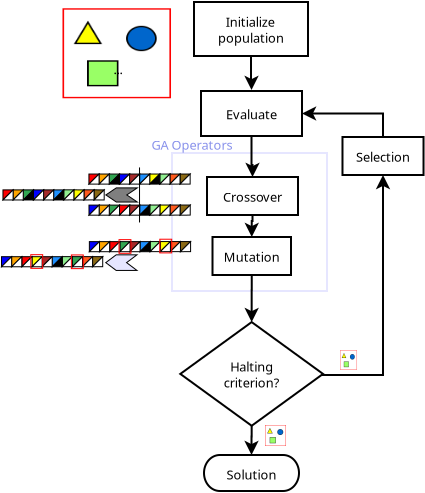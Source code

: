 <?xml version="1.0" encoding="UTF-8"?>
<dia:diagram xmlns:dia="http://www.lysator.liu.se/~alla/dia/">
  <dia:layer name="Background" visible="true" active="true">
    <dia:object type="Standard - Box" version="0" id="O0">
      <dia:attribute name="obj_pos">
        <dia:point val="17.65,11.1"/>
      </dia:attribute>
      <dia:attribute name="obj_bb">
        <dia:rectangle val="17.6,11.05;25.45,18.05"/>
      </dia:attribute>
      <dia:attribute name="elem_corner">
        <dia:point val="17.65,11.1"/>
      </dia:attribute>
      <dia:attribute name="elem_width">
        <dia:real val="7.75"/>
      </dia:attribute>
      <dia:attribute name="elem_height">
        <dia:real val="6.9"/>
      </dia:attribute>
      <dia:attribute name="border_width">
        <dia:real val="0.1"/>
      </dia:attribute>
      <dia:attribute name="border_color">
        <dia:color val="#e6e6ff"/>
      </dia:attribute>
      <dia:attribute name="show_background">
        <dia:boolean val="true"/>
      </dia:attribute>
    </dia:object>
    <dia:object type="Flowchart - Box" version="0" id="O1">
      <dia:attribute name="obj_pos">
        <dia:point val="18.75,3.55"/>
      </dia:attribute>
      <dia:attribute name="obj_bb">
        <dia:rectangle val="18.7,3.5;24.5,6.3"/>
      </dia:attribute>
      <dia:attribute name="elem_corner">
        <dia:point val="18.75,3.55"/>
      </dia:attribute>
      <dia:attribute name="elem_width">
        <dia:real val="5.7"/>
      </dia:attribute>
      <dia:attribute name="elem_height">
        <dia:real val="2.7"/>
      </dia:attribute>
      <dia:attribute name="show_background">
        <dia:boolean val="true"/>
      </dia:attribute>
      <dia:attribute name="padding">
        <dia:real val="0.5"/>
      </dia:attribute>
      <dia:attribute name="text">
        <dia:composite type="text">
          <dia:attribute name="string">
            <dia:string>#Initialize
population#</dia:string>
          </dia:attribute>
          <dia:attribute name="font">
            <dia:font family="sans" style="0" name="Helvetica"/>
          </dia:attribute>
          <dia:attribute name="height">
            <dia:real val="0.8"/>
          </dia:attribute>
          <dia:attribute name="pos">
            <dia:point val="21.6,4.695"/>
          </dia:attribute>
          <dia:attribute name="color">
            <dia:color val="#000000"/>
          </dia:attribute>
          <dia:attribute name="alignment">
            <dia:enum val="1"/>
          </dia:attribute>
        </dia:composite>
      </dia:attribute>
    </dia:object>
    <dia:object type="Flowchart - Box" version="0" id="O2">
      <dia:attribute name="obj_pos">
        <dia:point val="19.1,8"/>
      </dia:attribute>
      <dia:attribute name="obj_bb">
        <dia:rectangle val="19.05,7.95;24.2,10.3"/>
      </dia:attribute>
      <dia:attribute name="elem_corner">
        <dia:point val="19.1,8"/>
      </dia:attribute>
      <dia:attribute name="elem_width">
        <dia:real val="5.05"/>
      </dia:attribute>
      <dia:attribute name="elem_height">
        <dia:real val="2.25"/>
      </dia:attribute>
      <dia:attribute name="show_background">
        <dia:boolean val="true"/>
      </dia:attribute>
      <dia:attribute name="padding">
        <dia:real val="0.5"/>
      </dia:attribute>
      <dia:attribute name="text">
        <dia:composite type="text">
          <dia:attribute name="string">
            <dia:string>#Evaluate#</dia:string>
          </dia:attribute>
          <dia:attribute name="font">
            <dia:font family="sans" style="0" name="Helvetica"/>
          </dia:attribute>
          <dia:attribute name="height">
            <dia:real val="0.8"/>
          </dia:attribute>
          <dia:attribute name="pos">
            <dia:point val="21.625,9.32"/>
          </dia:attribute>
          <dia:attribute name="color">
            <dia:color val="#000000"/>
          </dia:attribute>
          <dia:attribute name="alignment">
            <dia:enum val="1"/>
          </dia:attribute>
        </dia:composite>
      </dia:attribute>
    </dia:object>
    <dia:object type="Flowchart - Box" version="0" id="O3">
      <dia:attribute name="obj_pos">
        <dia:point val="26.174,10.3"/>
      </dia:attribute>
      <dia:attribute name="obj_bb">
        <dia:rectangle val="26.124,10.25;30.276,12.25"/>
      </dia:attribute>
      <dia:attribute name="elem_corner">
        <dia:point val="26.174,10.3"/>
      </dia:attribute>
      <dia:attribute name="elem_width">
        <dia:real val="4.052"/>
      </dia:attribute>
      <dia:attribute name="elem_height">
        <dia:real val="1.9"/>
      </dia:attribute>
      <dia:attribute name="show_background">
        <dia:boolean val="true"/>
      </dia:attribute>
      <dia:attribute name="padding">
        <dia:real val="0.5"/>
      </dia:attribute>
      <dia:attribute name="text">
        <dia:composite type="text">
          <dia:attribute name="string">
            <dia:string>#Selection#</dia:string>
          </dia:attribute>
          <dia:attribute name="font">
            <dia:font family="sans" style="0" name="Helvetica"/>
          </dia:attribute>
          <dia:attribute name="height">
            <dia:real val="0.8"/>
          </dia:attribute>
          <dia:attribute name="pos">
            <dia:point val="28.2,11.445"/>
          </dia:attribute>
          <dia:attribute name="color">
            <dia:color val="#000000"/>
          </dia:attribute>
          <dia:attribute name="alignment">
            <dia:enum val="1"/>
          </dia:attribute>
        </dia:composite>
      </dia:attribute>
    </dia:object>
    <dia:object type="Flowchart - Box" version="0" id="O4">
      <dia:attribute name="obj_pos">
        <dia:point val="19.4,12.3"/>
      </dia:attribute>
      <dia:attribute name="obj_bb">
        <dia:rectangle val="19.35,12.25;24,14.25"/>
      </dia:attribute>
      <dia:attribute name="elem_corner">
        <dia:point val="19.4,12.3"/>
      </dia:attribute>
      <dia:attribute name="elem_width">
        <dia:real val="4.55"/>
      </dia:attribute>
      <dia:attribute name="elem_height">
        <dia:real val="1.9"/>
      </dia:attribute>
      <dia:attribute name="show_background">
        <dia:boolean val="true"/>
      </dia:attribute>
      <dia:attribute name="padding">
        <dia:real val="0.5"/>
      </dia:attribute>
      <dia:attribute name="text">
        <dia:composite type="text">
          <dia:attribute name="string">
            <dia:string>#Crossover#</dia:string>
          </dia:attribute>
          <dia:attribute name="font">
            <dia:font family="sans" style="0" name="Helvetica"/>
          </dia:attribute>
          <dia:attribute name="height">
            <dia:real val="0.8"/>
          </dia:attribute>
          <dia:attribute name="pos">
            <dia:point val="21.675,13.445"/>
          </dia:attribute>
          <dia:attribute name="color">
            <dia:color val="#000000"/>
          </dia:attribute>
          <dia:attribute name="alignment">
            <dia:enum val="1"/>
          </dia:attribute>
        </dia:composite>
      </dia:attribute>
    </dia:object>
    <dia:object type="Flowchart - Box" version="0" id="O5">
      <dia:attribute name="obj_pos">
        <dia:point val="19.675,15.3"/>
      </dia:attribute>
      <dia:attribute name="obj_bb">
        <dia:rectangle val="19.625,15.25;23.65,17.25"/>
      </dia:attribute>
      <dia:attribute name="elem_corner">
        <dia:point val="19.675,15.3"/>
      </dia:attribute>
      <dia:attribute name="elem_width">
        <dia:real val="3.925"/>
      </dia:attribute>
      <dia:attribute name="elem_height">
        <dia:real val="1.9"/>
      </dia:attribute>
      <dia:attribute name="show_background">
        <dia:boolean val="true"/>
      </dia:attribute>
      <dia:attribute name="padding">
        <dia:real val="0.5"/>
      </dia:attribute>
      <dia:attribute name="text">
        <dia:composite type="text">
          <dia:attribute name="string">
            <dia:string>#Mutation#</dia:string>
          </dia:attribute>
          <dia:attribute name="font">
            <dia:font family="sans" style="0" name="Helvetica"/>
          </dia:attribute>
          <dia:attribute name="height">
            <dia:real val="0.8"/>
          </dia:attribute>
          <dia:attribute name="pos">
            <dia:point val="21.637,16.445"/>
          </dia:attribute>
          <dia:attribute name="color">
            <dia:color val="#000000"/>
          </dia:attribute>
          <dia:attribute name="alignment">
            <dia:enum val="1"/>
          </dia:attribute>
        </dia:composite>
      </dia:attribute>
    </dia:object>
    <dia:object type="Flowchart - Diamond" version="0" id="O6">
      <dia:attribute name="obj_pos">
        <dia:point val="18.065,19.554"/>
      </dia:attribute>
      <dia:attribute name="obj_bb">
        <dia:rectangle val="18.015,19.504;25.25,24.788"/>
      </dia:attribute>
      <dia:attribute name="elem_corner">
        <dia:point val="18.065,19.554"/>
      </dia:attribute>
      <dia:attribute name="elem_width">
        <dia:real val="7.135"/>
      </dia:attribute>
      <dia:attribute name="elem_height">
        <dia:real val="5.184"/>
      </dia:attribute>
      <dia:attribute name="show_background">
        <dia:boolean val="true"/>
      </dia:attribute>
      <dia:attribute name="padding">
        <dia:real val="0.354"/>
      </dia:attribute>
      <dia:attribute name="text">
        <dia:composite type="text">
          <dia:attribute name="string">
            <dia:string>#Halting
criterion?#</dia:string>
          </dia:attribute>
          <dia:attribute name="font">
            <dia:font family="sans" style="0" name="Helvetica"/>
          </dia:attribute>
          <dia:attribute name="height">
            <dia:real val="0.8"/>
          </dia:attribute>
          <dia:attribute name="pos">
            <dia:point val="21.633,21.941"/>
          </dia:attribute>
          <dia:attribute name="color">
            <dia:color val="#000000"/>
          </dia:attribute>
          <dia:attribute name="alignment">
            <dia:enum val="1"/>
          </dia:attribute>
        </dia:composite>
      </dia:attribute>
    </dia:object>
    <dia:object type="Standard - ZigZagLine" version="1" id="O7">
      <dia:attribute name="obj_pos">
        <dia:point val="25.2,22.146"/>
      </dia:attribute>
      <dia:attribute name="obj_bb">
        <dia:rectangle val="25.15,12.088;28.562,22.25"/>
      </dia:attribute>
      <dia:attribute name="orth_points">
        <dia:point val="25.2,22.146"/>
        <dia:point val="25.2,22.2"/>
        <dia:point val="28.2,22.2"/>
        <dia:point val="28.2,12.2"/>
      </dia:attribute>
      <dia:attribute name="orth_orient">
        <dia:enum val="1"/>
        <dia:enum val="0"/>
        <dia:enum val="1"/>
      </dia:attribute>
      <dia:attribute name="autorouting">
        <dia:boolean val="false"/>
      </dia:attribute>
      <dia:attribute name="end_arrow">
        <dia:enum val="22"/>
      </dia:attribute>
      <dia:attribute name="end_arrow_length">
        <dia:real val="0.5"/>
      </dia:attribute>
      <dia:attribute name="end_arrow_width">
        <dia:real val="0.5"/>
      </dia:attribute>
      <dia:connections>
        <dia:connection handle="0" to="O6" connection="4"/>
        <dia:connection handle="1" to="O3" connection="13"/>
      </dia:connections>
    </dia:object>
    <dia:object type="Standard - ZigZagLine" version="1" id="O8">
      <dia:attribute name="obj_pos">
        <dia:point val="21.6,6.25"/>
      </dia:attribute>
      <dia:attribute name="obj_bb">
        <dia:rectangle val="21.263,6.2;21.987,8.074"/>
      </dia:attribute>
      <dia:attribute name="orth_points">
        <dia:point val="21.6,6.25"/>
        <dia:point val="21.6,7.525"/>
        <dia:point val="21.625,7.525"/>
        <dia:point val="21.625,7.962"/>
      </dia:attribute>
      <dia:attribute name="orth_orient">
        <dia:enum val="1"/>
        <dia:enum val="0"/>
        <dia:enum val="1"/>
      </dia:attribute>
      <dia:attribute name="autorouting">
        <dia:boolean val="false"/>
      </dia:attribute>
      <dia:attribute name="end_arrow">
        <dia:enum val="22"/>
      </dia:attribute>
      <dia:attribute name="end_arrow_length">
        <dia:real val="0.5"/>
      </dia:attribute>
      <dia:attribute name="end_arrow_width">
        <dia:real val="0.5"/>
      </dia:attribute>
      <dia:connections>
        <dia:connection handle="0" to="O1" connection="13"/>
        <dia:connection handle="1" to="O2" connection="16"/>
      </dia:connections>
    </dia:object>
    <dia:object type="Standard - ZigZagLine" version="1" id="O9">
      <dia:attribute name="obj_pos">
        <dia:point val="21.625,10.25"/>
      </dia:attribute>
      <dia:attribute name="obj_bb">
        <dia:rectangle val="21.313,10.2;22.037,12.412"/>
      </dia:attribute>
      <dia:attribute name="orth_points">
        <dia:point val="21.625,10.25"/>
        <dia:point val="21.625,11.7"/>
        <dia:point val="21.675,11.7"/>
        <dia:point val="21.675,12.3"/>
      </dia:attribute>
      <dia:attribute name="orth_orient">
        <dia:enum val="1"/>
        <dia:enum val="0"/>
        <dia:enum val="1"/>
      </dia:attribute>
      <dia:attribute name="autorouting">
        <dia:boolean val="false"/>
      </dia:attribute>
      <dia:attribute name="end_arrow">
        <dia:enum val="22"/>
      </dia:attribute>
      <dia:attribute name="end_arrow_length">
        <dia:real val="0.5"/>
      </dia:attribute>
      <dia:attribute name="end_arrow_width">
        <dia:real val="0.5"/>
      </dia:attribute>
      <dia:connections>
        <dia:connection handle="0" to="O2" connection="13"/>
        <dia:connection handle="1" to="O4" connection="2"/>
      </dia:connections>
    </dia:object>
    <dia:object type="Standard - ZigZagLine" version="1" id="O10">
      <dia:attribute name="obj_pos">
        <dia:point val="21.675,14.2"/>
      </dia:attribute>
      <dia:attribute name="obj_bb">
        <dia:rectangle val="21.276,14.15;21.999,15.412"/>
      </dia:attribute>
      <dia:attribute name="orth_points">
        <dia:point val="21.675,14.2"/>
        <dia:point val="21.675,14.5"/>
        <dia:point val="21.637,14.5"/>
        <dia:point val="21.637,15.3"/>
      </dia:attribute>
      <dia:attribute name="orth_orient">
        <dia:enum val="1"/>
        <dia:enum val="0"/>
        <dia:enum val="1"/>
      </dia:attribute>
      <dia:attribute name="autorouting">
        <dia:boolean val="false"/>
      </dia:attribute>
      <dia:attribute name="end_arrow">
        <dia:enum val="22"/>
      </dia:attribute>
      <dia:attribute name="end_arrow_length">
        <dia:real val="0.5"/>
      </dia:attribute>
      <dia:attribute name="end_arrow_width">
        <dia:real val="0.5"/>
      </dia:attribute>
      <dia:connections>
        <dia:connection handle="0" to="O4" connection="13"/>
        <dia:connection handle="1" to="O5" connection="2"/>
      </dia:connections>
    </dia:object>
    <dia:object type="Standard - ZigZagLine" version="1" id="O11">
      <dia:attribute name="obj_pos">
        <dia:point val="21.637,17.2"/>
      </dia:attribute>
      <dia:attribute name="obj_bb">
        <dia:rectangle val="21.271,17.15;21.994,19.666"/>
      </dia:attribute>
      <dia:attribute name="orth_points">
        <dia:point val="21.637,17.2"/>
        <dia:point val="21.637,17.95"/>
        <dia:point val="21.633,17.95"/>
        <dia:point val="21.633,19.554"/>
      </dia:attribute>
      <dia:attribute name="orth_orient">
        <dia:enum val="1"/>
        <dia:enum val="0"/>
        <dia:enum val="1"/>
      </dia:attribute>
      <dia:attribute name="autorouting">
        <dia:boolean val="false"/>
      </dia:attribute>
      <dia:attribute name="end_arrow">
        <dia:enum val="22"/>
      </dia:attribute>
      <dia:attribute name="end_arrow_length">
        <dia:real val="0.5"/>
      </dia:attribute>
      <dia:attribute name="end_arrow_width">
        <dia:real val="0.5"/>
      </dia:attribute>
      <dia:connections>
        <dia:connection handle="0" to="O5" connection="13"/>
        <dia:connection handle="1" to="O6" connection="0"/>
      </dia:connections>
    </dia:object>
    <dia:object type="Standard - ZigZagLine" version="1" id="O12">
      <dia:attribute name="obj_pos">
        <dia:point val="28.2,10.3"/>
      </dia:attribute>
      <dia:attribute name="obj_bb">
        <dia:rectangle val="24.038,8.763;28.25,10.35"/>
      </dia:attribute>
      <dia:attribute name="orth_points">
        <dia:point val="28.2,10.3"/>
        <dia:point val="28.2,9.125"/>
        <dia:point val="24.15,9.125"/>
      </dia:attribute>
      <dia:attribute name="orth_orient">
        <dia:enum val="1"/>
        <dia:enum val="0"/>
      </dia:attribute>
      <dia:attribute name="autorouting">
        <dia:boolean val="true"/>
      </dia:attribute>
      <dia:attribute name="end_arrow">
        <dia:enum val="22"/>
      </dia:attribute>
      <dia:attribute name="end_arrow_length">
        <dia:real val="0.5"/>
      </dia:attribute>
      <dia:attribute name="end_arrow_width">
        <dia:real val="0.5"/>
      </dia:attribute>
      <dia:connections>
        <dia:connection handle="0" to="O3" connection="2"/>
        <dia:connection handle="1" to="O2" connection="8"/>
      </dia:connections>
    </dia:object>
    <dia:object type="Standard - Text" version="1" id="O13">
      <dia:attribute name="obj_pos">
        <dia:point val="16.621,10.942"/>
      </dia:attribute>
      <dia:attribute name="obj_bb">
        <dia:rectangle val="16.621,10.347;20.956,11.895"/>
      </dia:attribute>
      <dia:attribute name="text">
        <dia:composite type="text">
          <dia:attribute name="string">
            <dia:string>#GA Operators
#</dia:string>
          </dia:attribute>
          <dia:attribute name="font">
            <dia:font family="sans" style="0" name="Helvetica"/>
          </dia:attribute>
          <dia:attribute name="height">
            <dia:real val="0.8"/>
          </dia:attribute>
          <dia:attribute name="pos">
            <dia:point val="16.621,10.942"/>
          </dia:attribute>
          <dia:attribute name="color">
            <dia:color val="#8891eb"/>
          </dia:attribute>
          <dia:attribute name="alignment">
            <dia:enum val="0"/>
          </dia:attribute>
        </dia:composite>
      </dia:attribute>
      <dia:attribute name="valign">
        <dia:enum val="3"/>
      </dia:attribute>
    </dia:object>
    <dia:object type="Flowchart - Terminal" version="1" id="O14">
      <dia:attribute name="obj_pos">
        <dia:point val="19.25,26.2"/>
      </dia:attribute>
      <dia:attribute name="obj_bb">
        <dia:rectangle val="19.2,26.15;24.05,28.05"/>
      </dia:attribute>
      <dia:attribute name="meta">
        <dia:composite type="dict"/>
      </dia:attribute>
      <dia:attribute name="elem_corner">
        <dia:point val="19.25,26.2"/>
      </dia:attribute>
      <dia:attribute name="elem_width">
        <dia:real val="4.75"/>
      </dia:attribute>
      <dia:attribute name="elem_height">
        <dia:real val="1.8"/>
      </dia:attribute>
      <dia:attribute name="line_width">
        <dia:real val="0.1"/>
      </dia:attribute>
      <dia:attribute name="line_colour">
        <dia:color val="#000000"/>
      </dia:attribute>
      <dia:attribute name="fill_colour">
        <dia:color val="#ffffff"/>
      </dia:attribute>
      <dia:attribute name="show_background">
        <dia:boolean val="true"/>
      </dia:attribute>
      <dia:attribute name="line_style">
        <dia:enum val="0"/>
        <dia:real val="1"/>
      </dia:attribute>
      <dia:attribute name="padding">
        <dia:real val="0.1"/>
      </dia:attribute>
      <dia:attribute name="text">
        <dia:composite type="text">
          <dia:attribute name="string">
            <dia:string>#Solution#</dia:string>
          </dia:attribute>
          <dia:attribute name="font">
            <dia:font family="sans" style="0" name="Helvetica"/>
          </dia:attribute>
          <dia:attribute name="height">
            <dia:real val="0.8"/>
          </dia:attribute>
          <dia:attribute name="pos">
            <dia:point val="21.625,27.3"/>
          </dia:attribute>
          <dia:attribute name="color">
            <dia:color val="#000000"/>
          </dia:attribute>
          <dia:attribute name="alignment">
            <dia:enum val="1"/>
          </dia:attribute>
        </dia:composite>
      </dia:attribute>
      <dia:attribute name="flip_horizontal">
        <dia:boolean val="false"/>
      </dia:attribute>
      <dia:attribute name="flip_vertical">
        <dia:boolean val="false"/>
      </dia:attribute>
      <dia:attribute name="subscale">
        <dia:real val="1"/>
      </dia:attribute>
    </dia:object>
    <dia:object type="Standard - ZigZagLine" version="1" id="O15">
      <dia:attribute name="obj_pos">
        <dia:point val="21.633,24.738"/>
      </dia:attribute>
      <dia:attribute name="obj_bb">
        <dia:rectangle val="21.264,24.688;21.987,26.312"/>
      </dia:attribute>
      <dia:attribute name="orth_points">
        <dia:point val="21.633,24.738"/>
        <dia:point val="21.633,25.275"/>
        <dia:point val="21.625,25.275"/>
        <dia:point val="21.625,26.2"/>
      </dia:attribute>
      <dia:attribute name="orth_orient">
        <dia:enum val="1"/>
        <dia:enum val="0"/>
        <dia:enum val="1"/>
      </dia:attribute>
      <dia:attribute name="autorouting">
        <dia:boolean val="false"/>
      </dia:attribute>
      <dia:attribute name="end_arrow">
        <dia:enum val="22"/>
      </dia:attribute>
      <dia:attribute name="end_arrow_length">
        <dia:real val="0.5"/>
      </dia:attribute>
      <dia:attribute name="end_arrow_width">
        <dia:real val="0.5"/>
      </dia:attribute>
      <dia:connections>
        <dia:connection handle="0" to="O6" connection="8"/>
        <dia:connection handle="1" to="O14" connection="2"/>
      </dia:connections>
    </dia:object>
    <dia:object type="Standard - Image" version="0" id="O16">
      <dia:attribute name="obj_pos">
        <dia:point val="22.3,24.7"/>
      </dia:attribute>
      <dia:attribute name="obj_bb">
        <dia:rectangle val="22.25,24.65;23.4,25.8"/>
      </dia:attribute>
      <dia:attribute name="elem_corner">
        <dia:point val="22.3,24.7"/>
      </dia:attribute>
      <dia:attribute name="elem_width">
        <dia:real val="1.05"/>
      </dia:attribute>
      <dia:attribute name="elem_height">
        <dia:real val="1.05"/>
      </dia:attribute>
      <dia:attribute name="draw_border">
        <dia:boolean val="false"/>
      </dia:attribute>
      <dia:attribute name="keep_aspect">
        <dia:boolean val="true"/>
      </dia:attribute>
      <dia:attribute name="file">
        <dia:string>#600px-Symbol_OK.svg.png#</dia:string>
      </dia:attribute>
    </dia:object>
    <dia:object type="Standard - Image" version="0" id="O17">
      <dia:attribute name="obj_pos">
        <dia:point val="26.05,20.964"/>
      </dia:attribute>
      <dia:attribute name="obj_bb">
        <dia:rectangle val="26.0,20.914;26.95,21.986"/>
      </dia:attribute>
      <dia:attribute name="elem_corner">
        <dia:point val="26.05,20.964"/>
      </dia:attribute>
      <dia:attribute name="elem_width">
        <dia:real val="0.85"/>
      </dia:attribute>
      <dia:attribute name="elem_height">
        <dia:real val="0.971"/>
      </dia:attribute>
      <dia:attribute name="draw_border">
        <dia:boolean val="false"/>
      </dia:attribute>
      <dia:attribute name="keep_aspect">
        <dia:boolean val="true"/>
      </dia:attribute>
      <dia:attribute name="file">
        <dia:string>#525px-X_mark.svg.png#</dia:string>
      </dia:attribute>
    </dia:object>
    <dia:object type="Block Arrow - Chevron" version="1" id="O18">
      <dia:attribute name="obj_pos">
        <dia:point val="14.342,12.844"/>
      </dia:attribute>
      <dia:attribute name="obj_bb">
        <dia:rectangle val="14.298,12.819;15.995,13.575"/>
      </dia:attribute>
      <dia:attribute name="meta">
        <dia:composite type="dict"/>
      </dia:attribute>
      <dia:attribute name="elem_corner">
        <dia:point val="14.342,12.844"/>
      </dia:attribute>
      <dia:attribute name="elem_width">
        <dia:real val="1.571"/>
      </dia:attribute>
      <dia:attribute name="elem_height">
        <dia:real val="0.707"/>
      </dia:attribute>
      <dia:attribute name="line_width">
        <dia:real val="0.05"/>
      </dia:attribute>
      <dia:attribute name="line_colour">
        <dia:color val="#000000"/>
      </dia:attribute>
      <dia:attribute name="fill_colour">
        <dia:color val="#7f7f7f"/>
      </dia:attribute>
      <dia:attribute name="show_background">
        <dia:boolean val="true"/>
      </dia:attribute>
      <dia:attribute name="line_style">
        <dia:enum val="0"/>
        <dia:real val="1"/>
      </dia:attribute>
      <dia:attribute name="flip_horizontal">
        <dia:boolean val="true"/>
      </dia:attribute>
      <dia:attribute name="flip_vertical">
        <dia:boolean val="false"/>
      </dia:attribute>
      <dia:attribute name="subscale">
        <dia:real val="1"/>
      </dia:attribute>
    </dia:object>
    <dia:object type="Standard - Image" version="0" id="O19">
      <dia:attribute name="obj_pos">
        <dia:point val="12.174,3.863"/>
      </dia:attribute>
      <dia:attribute name="obj_bb">
        <dia:rectangle val="12.124,3.813;17.654,8.413"/>
      </dia:attribute>
      <dia:attribute name="elem_corner">
        <dia:point val="12.174,3.863"/>
      </dia:attribute>
      <dia:attribute name="elem_width">
        <dia:real val="5.43"/>
      </dia:attribute>
      <dia:attribute name="elem_height">
        <dia:real val="4.5"/>
      </dia:attribute>
      <dia:attribute name="draw_border">
        <dia:boolean val="false"/>
      </dia:attribute>
      <dia:attribute name="keep_aspect">
        <dia:boolean val="true"/>
      </dia:attribute>
      <dia:attribute name="file">
        <dia:string>#pop_ga.png#</dia:string>
      </dia:attribute>
    </dia:object>
    <dia:object type="Standard - Text" version="1" id="O20">
      <dia:attribute name="obj_pos">
        <dia:point val="14.724,7.163"/>
      </dia:attribute>
      <dia:attribute name="obj_bb">
        <dia:rectangle val="14.724,6.568;15.331,7.316"/>
      </dia:attribute>
      <dia:attribute name="text">
        <dia:composite type="text">
          <dia:attribute name="string">
            <dia:string>#...#</dia:string>
          </dia:attribute>
          <dia:attribute name="font">
            <dia:font family="sans" style="0" name="Helvetica"/>
          </dia:attribute>
          <dia:attribute name="height">
            <dia:real val="0.8"/>
          </dia:attribute>
          <dia:attribute name="pos">
            <dia:point val="14.724,7.163"/>
          </dia:attribute>
          <dia:attribute name="color">
            <dia:color val="#000000"/>
          </dia:attribute>
          <dia:attribute name="alignment">
            <dia:enum val="0"/>
          </dia:attribute>
        </dia:composite>
      </dia:attribute>
      <dia:attribute name="valign">
        <dia:enum val="3"/>
      </dia:attribute>
    </dia:object>
    <dia:object type="Standard - Polygon" version="0" id="O21">
      <dia:attribute name="obj_pos">
        <dia:point val="18.05,12.15"/>
      </dia:attribute>
      <dia:attribute name="obj_bb">
        <dia:rectangle val="18.04,12.14;18.579,12.675"/>
      </dia:attribute>
      <dia:attribute name="poly_points">
        <dia:point val="18.05,12.15"/>
        <dia:point val="18.555,12.151"/>
        <dia:point val="18.05,12.651"/>
      </dia:attribute>
      <dia:attribute name="line_width">
        <dia:real val="0.02"/>
      </dia:attribute>
      <dia:attribute name="inner_color">
        <dia:color val="#8b6914"/>
      </dia:attribute>
      <dia:attribute name="show_background">
        <dia:boolean val="true"/>
      </dia:attribute>
    </dia:object>
    <dia:object type="Standard - Polygon" version="0" id="O22">
      <dia:attribute name="obj_pos">
        <dia:point val="18.557,12.15"/>
      </dia:attribute>
      <dia:attribute name="obj_bb">
        <dia:rectangle val="18.026,12.126;18.567,12.665"/>
      </dia:attribute>
      <dia:attribute name="poly_points">
        <dia:point val="18.557,12.15"/>
        <dia:point val="18.557,12.654"/>
        <dia:point val="18.05,12.655"/>
      </dia:attribute>
      <dia:attribute name="line_width">
        <dia:real val="0.02"/>
      </dia:attribute>
      <dia:attribute name="show_background">
        <dia:boolean val="true"/>
      </dia:attribute>
    </dia:object>
    <dia:object type="Standard - Polygon" version="0" id="O23">
      <dia:attribute name="obj_pos">
        <dia:point val="17.543,12.15"/>
      </dia:attribute>
      <dia:attribute name="obj_bb">
        <dia:rectangle val="17.533,12.14;18.072,12.674"/>
      </dia:attribute>
      <dia:attribute name="poly_points">
        <dia:point val="17.543,12.15"/>
        <dia:point val="18.048,12.15"/>
        <dia:point val="17.543,12.65"/>
      </dia:attribute>
      <dia:attribute name="line_width">
        <dia:real val="0.02"/>
      </dia:attribute>
      <dia:attribute name="inner_color">
        <dia:color val="#ff5a1e"/>
      </dia:attribute>
      <dia:attribute name="show_background">
        <dia:boolean val="true"/>
      </dia:attribute>
    </dia:object>
    <dia:object type="Standard - Polygon" version="0" id="O24">
      <dia:attribute name="obj_pos">
        <dia:point val="18.05,12.15"/>
      </dia:attribute>
      <dia:attribute name="obj_bb">
        <dia:rectangle val="17.519,12.126;18.06,12.665"/>
      </dia:attribute>
      <dia:attribute name="poly_points">
        <dia:point val="18.05,12.15"/>
        <dia:point val="18.05,12.653"/>
        <dia:point val="17.543,12.655"/>
      </dia:attribute>
      <dia:attribute name="line_width">
        <dia:real val="0.02"/>
      </dia:attribute>
      <dia:attribute name="show_background">
        <dia:boolean val="true"/>
      </dia:attribute>
    </dia:object>
    <dia:object type="Standard - Polygon" version="0" id="O25">
      <dia:attribute name="obj_pos">
        <dia:point val="17.041,12.15"/>
      </dia:attribute>
      <dia:attribute name="obj_bb">
        <dia:rectangle val="17.031,12.14;17.57,12.675"/>
      </dia:attribute>
      <dia:attribute name="poly_points">
        <dia:point val="17.041,12.15"/>
        <dia:point val="17.546,12.151"/>
        <dia:point val="17.042,12.651"/>
      </dia:attribute>
      <dia:attribute name="line_width">
        <dia:real val="0.02"/>
      </dia:attribute>
      <dia:attribute name="inner_color">
        <dia:color val="#90ee90"/>
      </dia:attribute>
      <dia:attribute name="show_background">
        <dia:boolean val="true"/>
      </dia:attribute>
    </dia:object>
    <dia:object type="Standard - Polygon" version="0" id="O26">
      <dia:attribute name="obj_pos">
        <dia:point val="17.548,12.15"/>
      </dia:attribute>
      <dia:attribute name="obj_bb">
        <dia:rectangle val="17.017,12.126;17.558,12.665"/>
      </dia:attribute>
      <dia:attribute name="poly_points">
        <dia:point val="17.548,12.15"/>
        <dia:point val="17.548,12.654"/>
        <dia:point val="17.041,12.655"/>
      </dia:attribute>
      <dia:attribute name="line_width">
        <dia:real val="0.02"/>
      </dia:attribute>
      <dia:attribute name="show_background">
        <dia:boolean val="true"/>
      </dia:attribute>
    </dia:object>
    <dia:object type="Standard - Polygon" version="0" id="O27">
      <dia:attribute name="obj_pos">
        <dia:point val="16.534,12.15"/>
      </dia:attribute>
      <dia:attribute name="obj_bb">
        <dia:rectangle val="16.524,12.14;17.063,12.674"/>
      </dia:attribute>
      <dia:attribute name="poly_points">
        <dia:point val="16.534,12.15"/>
        <dia:point val="17.039,12.15"/>
        <dia:point val="16.535,12.65"/>
      </dia:attribute>
      <dia:attribute name="line_width">
        <dia:real val="0.02"/>
      </dia:attribute>
      <dia:attribute name="inner_color">
        <dia:color val="#ffff00"/>
      </dia:attribute>
      <dia:attribute name="show_background">
        <dia:boolean val="true"/>
      </dia:attribute>
    </dia:object>
    <dia:object type="Standard - Polygon" version="0" id="O28">
      <dia:attribute name="obj_pos">
        <dia:point val="17.041,12.15"/>
      </dia:attribute>
      <dia:attribute name="obj_bb">
        <dia:rectangle val="16.51,12.126;17.051,12.665"/>
      </dia:attribute>
      <dia:attribute name="poly_points">
        <dia:point val="17.041,12.15"/>
        <dia:point val="17.041,12.653"/>
        <dia:point val="16.534,12.655"/>
      </dia:attribute>
      <dia:attribute name="line_width">
        <dia:real val="0.02"/>
      </dia:attribute>
      <dia:attribute name="inner_color">
        <dia:color val="#000000"/>
      </dia:attribute>
      <dia:attribute name="show_background">
        <dia:boolean val="true"/>
      </dia:attribute>
    </dia:object>
    <dia:object type="Standard - Polygon" version="0" id="O29">
      <dia:attribute name="obj_pos">
        <dia:point val="16.03,12.152"/>
      </dia:attribute>
      <dia:attribute name="obj_bb">
        <dia:rectangle val="16.02,12.142;16.559,12.676"/>
      </dia:attribute>
      <dia:attribute name="poly_points">
        <dia:point val="16.03,12.152"/>
        <dia:point val="16.535,12.153"/>
        <dia:point val="16.031,12.652"/>
      </dia:attribute>
      <dia:attribute name="line_width">
        <dia:real val="0.02"/>
      </dia:attribute>
      <dia:attribute name="inner_color">
        <dia:color val="#1e90ff"/>
      </dia:attribute>
      <dia:attribute name="show_background">
        <dia:boolean val="true"/>
      </dia:attribute>
    </dia:object>
    <dia:object type="Standard - Polygon" version="0" id="O30">
      <dia:attribute name="obj_pos">
        <dia:point val="16.538,12.152"/>
      </dia:attribute>
      <dia:attribute name="obj_bb">
        <dia:rectangle val="16.006,12.128;16.548,12.667"/>
      </dia:attribute>
      <dia:attribute name="poly_points">
        <dia:point val="16.538,12.152"/>
        <dia:point val="16.538,12.655"/>
        <dia:point val="16.03,12.657"/>
      </dia:attribute>
      <dia:attribute name="line_width">
        <dia:real val="0.02"/>
      </dia:attribute>
      <dia:attribute name="show_background">
        <dia:boolean val="true"/>
      </dia:attribute>
    </dia:object>
    <dia:object type="Standard - Polygon" version="0" id="O31">
      <dia:attribute name="obj_pos">
        <dia:point val="15.524,12.152"/>
      </dia:attribute>
      <dia:attribute name="obj_bb">
        <dia:rectangle val="15.514,12.142;16.052,12.676"/>
      </dia:attribute>
      <dia:attribute name="poly_points">
        <dia:point val="15.524,12.152"/>
        <dia:point val="16.028,12.152"/>
        <dia:point val="15.524,12.652"/>
      </dia:attribute>
      <dia:attribute name="line_width">
        <dia:real val="0.02"/>
      </dia:attribute>
      <dia:attribute name="inner_color">
        <dia:color val="#a52a2a"/>
      </dia:attribute>
      <dia:attribute name="show_background">
        <dia:boolean val="true"/>
      </dia:attribute>
    </dia:object>
    <dia:object type="Standard - Polygon" version="0" id="O32">
      <dia:attribute name="obj_pos">
        <dia:point val="16.031,12.152"/>
      </dia:attribute>
      <dia:attribute name="obj_bb">
        <dia:rectangle val="15.499,12.128;16.041,12.666"/>
      </dia:attribute>
      <dia:attribute name="poly_points">
        <dia:point val="16.031,12.152"/>
        <dia:point val="16.031,12.655"/>
        <dia:point val="15.524,12.656"/>
      </dia:attribute>
      <dia:attribute name="line_width">
        <dia:real val="0.02"/>
      </dia:attribute>
      <dia:attribute name="show_background">
        <dia:boolean val="true"/>
      </dia:attribute>
    </dia:object>
    <dia:object type="Standard - Polygon" version="0" id="O33">
      <dia:attribute name="obj_pos">
        <dia:point val="15.022,12.152"/>
      </dia:attribute>
      <dia:attribute name="obj_bb">
        <dia:rectangle val="15.012,12.142;15.551,12.676"/>
      </dia:attribute>
      <dia:attribute name="poly_points">
        <dia:point val="15.022,12.152"/>
        <dia:point val="15.527,12.153"/>
        <dia:point val="15.022,12.652"/>
      </dia:attribute>
      <dia:attribute name="line_width">
        <dia:real val="0.02"/>
      </dia:attribute>
      <dia:attribute name="inner_color">
        <dia:color val="#0000ff"/>
      </dia:attribute>
      <dia:attribute name="show_background">
        <dia:boolean val="true"/>
      </dia:attribute>
    </dia:object>
    <dia:object type="Standard - Polygon" version="0" id="O34">
      <dia:attribute name="obj_pos">
        <dia:point val="15.529,12.152"/>
      </dia:attribute>
      <dia:attribute name="obj_bb">
        <dia:rectangle val="14.998,12.128;15.539,12.667"/>
      </dia:attribute>
      <dia:attribute name="poly_points">
        <dia:point val="15.529,12.152"/>
        <dia:point val="15.529,12.655"/>
        <dia:point val="15.022,12.657"/>
      </dia:attribute>
      <dia:attribute name="line_width">
        <dia:real val="0.02"/>
      </dia:attribute>
      <dia:attribute name="show_background">
        <dia:boolean val="true"/>
      </dia:attribute>
    </dia:object>
    <dia:object type="Standard - Polygon" version="0" id="O35">
      <dia:attribute name="obj_pos">
        <dia:point val="14.515,12.152"/>
      </dia:attribute>
      <dia:attribute name="obj_bb">
        <dia:rectangle val="14.505,12.142;15.044,12.676"/>
      </dia:attribute>
      <dia:attribute name="poly_points">
        <dia:point val="14.515,12.152"/>
        <dia:point val="15.02,12.152"/>
        <dia:point val="14.515,12.652"/>
      </dia:attribute>
      <dia:attribute name="line_width">
        <dia:real val="0.02"/>
      </dia:attribute>
      <dia:attribute name="inner_color">
        <dia:color val="#32a652"/>
      </dia:attribute>
      <dia:attribute name="show_background">
        <dia:boolean val="true"/>
      </dia:attribute>
    </dia:object>
    <dia:object type="Standard - Polygon" version="0" id="O36">
      <dia:attribute name="obj_pos">
        <dia:point val="15.022,12.152"/>
      </dia:attribute>
      <dia:attribute name="obj_bb">
        <dia:rectangle val="14.491,12.128;15.032,12.666"/>
      </dia:attribute>
      <dia:attribute name="poly_points">
        <dia:point val="15.022,12.152"/>
        <dia:point val="15.022,12.655"/>
        <dia:point val="14.515,12.656"/>
      </dia:attribute>
      <dia:attribute name="line_width">
        <dia:real val="0.02"/>
      </dia:attribute>
      <dia:attribute name="inner_color">
        <dia:color val="#000000"/>
      </dia:attribute>
      <dia:attribute name="show_background">
        <dia:boolean val="true"/>
      </dia:attribute>
    </dia:object>
    <dia:object type="Standard - Polygon" version="0" id="O37">
      <dia:attribute name="obj_pos">
        <dia:point val="14.003,12.152"/>
      </dia:attribute>
      <dia:attribute name="obj_bb">
        <dia:rectangle val="13.993,12.142;14.532,12.676"/>
      </dia:attribute>
      <dia:attribute name="poly_points">
        <dia:point val="14.003,12.152"/>
        <dia:point val="14.508,12.152"/>
        <dia:point val="14.003,12.652"/>
      </dia:attribute>
      <dia:attribute name="line_width">
        <dia:real val="0.02"/>
      </dia:attribute>
      <dia:attribute name="inner_color">
        <dia:color val="#ffa500"/>
      </dia:attribute>
      <dia:attribute name="show_background">
        <dia:boolean val="true"/>
      </dia:attribute>
    </dia:object>
    <dia:object type="Standard - Polygon" version="0" id="O38">
      <dia:attribute name="obj_pos">
        <dia:point val="14.51,12.152"/>
      </dia:attribute>
      <dia:attribute name="obj_bb">
        <dia:rectangle val="13.979,12.128;14.52,12.666"/>
      </dia:attribute>
      <dia:attribute name="poly_points">
        <dia:point val="14.51,12.152"/>
        <dia:point val="14.51,12.655"/>
        <dia:point val="14.003,12.656"/>
      </dia:attribute>
      <dia:attribute name="line_width">
        <dia:real val="0.02"/>
      </dia:attribute>
      <dia:attribute name="show_background">
        <dia:boolean val="true"/>
      </dia:attribute>
    </dia:object>
    <dia:object type="Standard - Polygon" version="0" id="O39">
      <dia:attribute name="obj_pos">
        <dia:point val="13.496,12.152"/>
      </dia:attribute>
      <dia:attribute name="obj_bb">
        <dia:rectangle val="13.486,12.142;14.025,12.676"/>
      </dia:attribute>
      <dia:attribute name="poly_points">
        <dia:point val="13.496,12.152"/>
        <dia:point val="14.001,12.152"/>
        <dia:point val="13.496,12.652"/>
      </dia:attribute>
      <dia:attribute name="line_width">
        <dia:real val="0.02"/>
      </dia:attribute>
      <dia:attribute name="inner_color">
        <dia:color val="#ff0000"/>
      </dia:attribute>
      <dia:attribute name="show_background">
        <dia:boolean val="true"/>
      </dia:attribute>
    </dia:object>
    <dia:object type="Standard - Polygon" version="0" id="O40">
      <dia:attribute name="obj_pos">
        <dia:point val="14.003,12.152"/>
      </dia:attribute>
      <dia:attribute name="obj_bb">
        <dia:rectangle val="13.472,12.127;14.013,12.666"/>
      </dia:attribute>
      <dia:attribute name="poly_points">
        <dia:point val="14.003,12.152"/>
        <dia:point val="14.003,12.655"/>
        <dia:point val="13.496,12.656"/>
      </dia:attribute>
      <dia:attribute name="line_width">
        <dia:real val="0.02"/>
      </dia:attribute>
      <dia:attribute name="show_background">
        <dia:boolean val="true"/>
      </dia:attribute>
    </dia:object>
    <dia:object type="Standard - Polygon" version="0" id="O41">
      <dia:attribute name="obj_pos">
        <dia:point val="18.053,13.703"/>
      </dia:attribute>
      <dia:attribute name="obj_bb">
        <dia:rectangle val="18.043,13.693;18.582,14.227"/>
      </dia:attribute>
      <dia:attribute name="poly_points">
        <dia:point val="18.053,13.703"/>
        <dia:point val="18.558,13.703"/>
        <dia:point val="18.054,14.203"/>
      </dia:attribute>
      <dia:attribute name="line_width">
        <dia:real val="0.02"/>
      </dia:attribute>
      <dia:attribute name="inner_color">
        <dia:color val="#8b6914"/>
      </dia:attribute>
      <dia:attribute name="show_background">
        <dia:boolean val="true"/>
      </dia:attribute>
    </dia:object>
    <dia:object type="Standard - Polygon" version="0" id="O42">
      <dia:attribute name="obj_pos">
        <dia:point val="18.561,13.703"/>
      </dia:attribute>
      <dia:attribute name="obj_bb">
        <dia:rectangle val="18.029,13.679;18.57,14.218"/>
      </dia:attribute>
      <dia:attribute name="poly_points">
        <dia:point val="18.561,13.703"/>
        <dia:point val="18.561,14.206"/>
        <dia:point val="18.053,14.208"/>
      </dia:attribute>
      <dia:attribute name="line_width">
        <dia:real val="0.02"/>
      </dia:attribute>
      <dia:attribute name="show_background">
        <dia:boolean val="true"/>
      </dia:attribute>
    </dia:object>
    <dia:object type="Standard - Polygon" version="0" id="O43">
      <dia:attribute name="obj_pos">
        <dia:point val="17.546,13.703"/>
      </dia:attribute>
      <dia:attribute name="obj_bb">
        <dia:rectangle val="17.536,13.693;18.075,14.227"/>
      </dia:attribute>
      <dia:attribute name="poly_points">
        <dia:point val="17.546,13.703"/>
        <dia:point val="18.051,13.703"/>
        <dia:point val="17.547,14.203"/>
      </dia:attribute>
      <dia:attribute name="line_width">
        <dia:real val="0.02"/>
      </dia:attribute>
      <dia:attribute name="inner_color">
        <dia:color val="#ff5a1e"/>
      </dia:attribute>
      <dia:attribute name="show_background">
        <dia:boolean val="true"/>
      </dia:attribute>
    </dia:object>
    <dia:object type="Standard - Polygon" version="0" id="O44">
      <dia:attribute name="obj_pos">
        <dia:point val="18.053,13.703"/>
      </dia:attribute>
      <dia:attribute name="obj_bb">
        <dia:rectangle val="17.522,13.679;18.064,14.217"/>
      </dia:attribute>
      <dia:attribute name="poly_points">
        <dia:point val="18.053,13.703"/>
        <dia:point val="18.053,14.206"/>
        <dia:point val="17.546,14.207"/>
      </dia:attribute>
      <dia:attribute name="line_width">
        <dia:real val="0.02"/>
      </dia:attribute>
      <dia:attribute name="show_background">
        <dia:boolean val="true"/>
      </dia:attribute>
    </dia:object>
    <dia:object type="Standard - Polygon" version="0" id="O45">
      <dia:attribute name="obj_pos">
        <dia:point val="17.045,13.703"/>
      </dia:attribute>
      <dia:attribute name="obj_bb">
        <dia:rectangle val="17.035,13.693;17.574,14.227"/>
      </dia:attribute>
      <dia:attribute name="poly_points">
        <dia:point val="17.045,13.703"/>
        <dia:point val="17.549,13.703"/>
        <dia:point val="17.045,14.203"/>
      </dia:attribute>
      <dia:attribute name="line_width">
        <dia:real val="0.02"/>
      </dia:attribute>
      <dia:attribute name="inner_color">
        <dia:color val="#ffff00"/>
      </dia:attribute>
      <dia:attribute name="show_background">
        <dia:boolean val="true"/>
      </dia:attribute>
    </dia:object>
    <dia:object type="Standard - Polygon" version="0" id="O46">
      <dia:attribute name="obj_pos">
        <dia:point val="17.552,13.703"/>
      </dia:attribute>
      <dia:attribute name="obj_bb">
        <dia:rectangle val="17.02,13.679;17.562,14.218"/>
      </dia:attribute>
      <dia:attribute name="poly_points">
        <dia:point val="17.552,13.703"/>
        <dia:point val="17.552,14.206"/>
        <dia:point val="17.045,14.208"/>
      </dia:attribute>
      <dia:attribute name="line_width">
        <dia:real val="0.02"/>
      </dia:attribute>
      <dia:attribute name="show_background">
        <dia:boolean val="true"/>
      </dia:attribute>
    </dia:object>
    <dia:object type="Standard - Polygon" version="0" id="O47">
      <dia:attribute name="obj_pos">
        <dia:point val="16.538,13.703"/>
      </dia:attribute>
      <dia:attribute name="obj_bb">
        <dia:rectangle val="16.528,13.693;17.067,14.227"/>
      </dia:attribute>
      <dia:attribute name="poly_points">
        <dia:point val="16.538,13.703"/>
        <dia:point val="17.042,13.703"/>
        <dia:point val="16.538,14.203"/>
      </dia:attribute>
      <dia:attribute name="line_width">
        <dia:real val="0.02"/>
      </dia:attribute>
      <dia:attribute name="inner_color">
        <dia:color val="#90ee90"/>
      </dia:attribute>
      <dia:attribute name="show_background">
        <dia:boolean val="true"/>
      </dia:attribute>
    </dia:object>
    <dia:object type="Standard - Polygon" version="0" id="O48">
      <dia:attribute name="obj_pos">
        <dia:point val="17.045,13.703"/>
      </dia:attribute>
      <dia:attribute name="obj_bb">
        <dia:rectangle val="16.513,13.679;17.055,14.217"/>
      </dia:attribute>
      <dia:attribute name="poly_points">
        <dia:point val="17.045,13.703"/>
        <dia:point val="17.045,14.206"/>
        <dia:point val="16.538,14.207"/>
      </dia:attribute>
      <dia:attribute name="line_width">
        <dia:real val="0.02"/>
      </dia:attribute>
      <dia:attribute name="show_background">
        <dia:boolean val="true"/>
      </dia:attribute>
    </dia:object>
    <dia:object type="Standard - Polygon" version="0" id="O49">
      <dia:attribute name="obj_pos">
        <dia:point val="16.034,13.705"/>
      </dia:attribute>
      <dia:attribute name="obj_bb">
        <dia:rectangle val="16.024,13.695;16.563,14.229"/>
      </dia:attribute>
      <dia:attribute name="poly_points">
        <dia:point val="16.034,13.705"/>
        <dia:point val="16.539,13.705"/>
        <dia:point val="16.034,14.205"/>
      </dia:attribute>
      <dia:attribute name="line_width">
        <dia:real val="0.02"/>
      </dia:attribute>
      <dia:attribute name="inner_color">
        <dia:color val="#1e90ff"/>
      </dia:attribute>
      <dia:attribute name="show_background">
        <dia:boolean val="true"/>
      </dia:attribute>
    </dia:object>
    <dia:object type="Standard - Polygon" version="0" id="O50">
      <dia:attribute name="obj_pos">
        <dia:point val="16.541,13.705"/>
      </dia:attribute>
      <dia:attribute name="obj_bb">
        <dia:rectangle val="16.01,13.681;16.551,14.219"/>
      </dia:attribute>
      <dia:attribute name="poly_points">
        <dia:point val="16.541,13.705"/>
        <dia:point val="16.541,14.208"/>
        <dia:point val="16.034,14.209"/>
      </dia:attribute>
      <dia:attribute name="line_width">
        <dia:real val="0.02"/>
      </dia:attribute>
      <dia:attribute name="inner_color">
        <dia:color val="#000000"/>
      </dia:attribute>
      <dia:attribute name="show_background">
        <dia:boolean val="true"/>
      </dia:attribute>
    </dia:object>
    <dia:object type="Standard - Polygon" version="0" id="O51">
      <dia:attribute name="obj_pos">
        <dia:point val="15.527,13.704"/>
      </dia:attribute>
      <dia:attribute name="obj_bb">
        <dia:rectangle val="15.517,13.694;16.056,14.229"/>
      </dia:attribute>
      <dia:attribute name="poly_points">
        <dia:point val="15.527,13.704"/>
        <dia:point val="16.032,13.705"/>
        <dia:point val="15.527,14.205"/>
      </dia:attribute>
      <dia:attribute name="line_width">
        <dia:real val="0.02"/>
      </dia:attribute>
      <dia:attribute name="inner_color">
        <dia:color val="#a52a2a"/>
      </dia:attribute>
      <dia:attribute name="show_background">
        <dia:boolean val="true"/>
      </dia:attribute>
    </dia:object>
    <dia:object type="Standard - Polygon" version="0" id="O52">
      <dia:attribute name="obj_pos">
        <dia:point val="16.034,13.704"/>
      </dia:attribute>
      <dia:attribute name="obj_bb">
        <dia:rectangle val="15.503,13.68;16.044,14.219"/>
      </dia:attribute>
      <dia:attribute name="poly_points">
        <dia:point val="16.034,13.704"/>
        <dia:point val="16.034,14.208"/>
        <dia:point val="15.527,14.209"/>
      </dia:attribute>
      <dia:attribute name="line_width">
        <dia:real val="0.02"/>
      </dia:attribute>
      <dia:attribute name="show_background">
        <dia:boolean val="true"/>
      </dia:attribute>
    </dia:object>
    <dia:object type="Standard - Polygon" version="0" id="O53">
      <dia:attribute name="obj_pos">
        <dia:point val="15.025,13.705"/>
      </dia:attribute>
      <dia:attribute name="obj_bb">
        <dia:rectangle val="15.015,13.695;15.554,14.229"/>
      </dia:attribute>
      <dia:attribute name="poly_points">
        <dia:point val="15.025,13.705"/>
        <dia:point val="15.53,13.705"/>
        <dia:point val="15.026,14.205"/>
      </dia:attribute>
      <dia:attribute name="line_width">
        <dia:real val="0.02"/>
      </dia:attribute>
      <dia:attribute name="inner_color">
        <dia:color val="#ff0000"/>
      </dia:attribute>
      <dia:attribute name="show_background">
        <dia:boolean val="true"/>
      </dia:attribute>
    </dia:object>
    <dia:object type="Standard - Polygon" version="0" id="O54">
      <dia:attribute name="obj_pos">
        <dia:point val="15.532,13.705"/>
      </dia:attribute>
      <dia:attribute name="obj_bb">
        <dia:rectangle val="15.001,13.681;15.542,14.219"/>
      </dia:attribute>
      <dia:attribute name="poly_points">
        <dia:point val="15.532,13.705"/>
        <dia:point val="15.532,14.208"/>
        <dia:point val="15.025,14.209"/>
      </dia:attribute>
      <dia:attribute name="line_width">
        <dia:real val="0.02"/>
      </dia:attribute>
      <dia:attribute name="show_background">
        <dia:boolean val="true"/>
      </dia:attribute>
    </dia:object>
    <dia:object type="Standard - Polygon" version="0" id="O55">
      <dia:attribute name="obj_pos">
        <dia:point val="14.518,13.704"/>
      </dia:attribute>
      <dia:attribute name="obj_bb">
        <dia:rectangle val="14.508,13.694;15.047,14.229"/>
      </dia:attribute>
      <dia:attribute name="poly_points">
        <dia:point val="14.518,13.704"/>
        <dia:point val="15.023,13.705"/>
        <dia:point val="14.519,14.205"/>
      </dia:attribute>
      <dia:attribute name="line_width">
        <dia:real val="0.02"/>
      </dia:attribute>
      <dia:attribute name="inner_color">
        <dia:color val="#32a652"/>
      </dia:attribute>
      <dia:attribute name="show_background">
        <dia:boolean val="true"/>
      </dia:attribute>
    </dia:object>
    <dia:object type="Standard - Polygon" version="0" id="O56">
      <dia:attribute name="obj_pos">
        <dia:point val="15.025,13.704"/>
      </dia:attribute>
      <dia:attribute name="obj_bb">
        <dia:rectangle val="14.494,13.68;15.035,14.219"/>
      </dia:attribute>
      <dia:attribute name="poly_points">
        <dia:point val="15.025,13.704"/>
        <dia:point val="15.025,14.208"/>
        <dia:point val="14.518,14.209"/>
      </dia:attribute>
      <dia:attribute name="line_width">
        <dia:real val="0.02"/>
      </dia:attribute>
      <dia:attribute name="show_background">
        <dia:boolean val="true"/>
      </dia:attribute>
    </dia:object>
    <dia:object type="Standard - Polygon" version="0" id="O57">
      <dia:attribute name="obj_pos">
        <dia:point val="14.006,13.704"/>
      </dia:attribute>
      <dia:attribute name="obj_bb">
        <dia:rectangle val="13.996,13.694;14.535,14.229"/>
      </dia:attribute>
      <dia:attribute name="poly_points">
        <dia:point val="14.006,13.704"/>
        <dia:point val="14.511,13.705"/>
        <dia:point val="14.007,14.205"/>
      </dia:attribute>
      <dia:attribute name="line_width">
        <dia:real val="0.02"/>
      </dia:attribute>
      <dia:attribute name="inner_color">
        <dia:color val="#ffa500"/>
      </dia:attribute>
      <dia:attribute name="show_background">
        <dia:boolean val="true"/>
      </dia:attribute>
    </dia:object>
    <dia:object type="Standard - Polygon" version="0" id="O58">
      <dia:attribute name="obj_pos">
        <dia:point val="14.514,13.704"/>
      </dia:attribute>
      <dia:attribute name="obj_bb">
        <dia:rectangle val="13.982,13.68;14.524,14.219"/>
      </dia:attribute>
      <dia:attribute name="poly_points">
        <dia:point val="14.514,13.704"/>
        <dia:point val="14.514,14.208"/>
        <dia:point val="14.006,14.209"/>
      </dia:attribute>
      <dia:attribute name="line_width">
        <dia:real val="0.02"/>
      </dia:attribute>
      <dia:attribute name="show_background">
        <dia:boolean val="true"/>
      </dia:attribute>
    </dia:object>
    <dia:object type="Standard - Polygon" version="0" id="O59">
      <dia:attribute name="obj_pos">
        <dia:point val="13.499,13.704"/>
      </dia:attribute>
      <dia:attribute name="obj_bb">
        <dia:rectangle val="13.489,13.694;14.028,14.228"/>
      </dia:attribute>
      <dia:attribute name="poly_points">
        <dia:point val="13.499,13.704"/>
        <dia:point val="14.004,13.704"/>
        <dia:point val="13.5,14.204"/>
      </dia:attribute>
      <dia:attribute name="line_width">
        <dia:real val="0.02"/>
      </dia:attribute>
      <dia:attribute name="inner_color">
        <dia:color val="#0000ff"/>
      </dia:attribute>
      <dia:attribute name="show_background">
        <dia:boolean val="true"/>
      </dia:attribute>
    </dia:object>
    <dia:object type="Standard - Polygon" version="0" id="O60">
      <dia:attribute name="obj_pos">
        <dia:point val="14.007,13.704"/>
      </dia:attribute>
      <dia:attribute name="obj_bb">
        <dia:rectangle val="13.475,13.68;14.017,14.219"/>
      </dia:attribute>
      <dia:attribute name="poly_points">
        <dia:point val="14.007,13.704"/>
        <dia:point val="14.007,14.207"/>
        <dia:point val="13.499,14.209"/>
      </dia:attribute>
      <dia:attribute name="line_width">
        <dia:real val="0.02"/>
      </dia:attribute>
      <dia:attribute name="show_background">
        <dia:boolean val="true"/>
      </dia:attribute>
    </dia:object>
    <dia:object type="Standard - Polygon" version="0" id="O61">
      <dia:attribute name="obj_pos">
        <dia:point val="13.752,12.943"/>
      </dia:attribute>
      <dia:attribute name="obj_bb">
        <dia:rectangle val="13.742,12.933;14.281,13.467"/>
      </dia:attribute>
      <dia:attribute name="poly_points">
        <dia:point val="13.752,12.943"/>
        <dia:point val="14.257,12.944"/>
        <dia:point val="13.752,13.444"/>
      </dia:attribute>
      <dia:attribute name="line_width">
        <dia:real val="0.02"/>
      </dia:attribute>
      <dia:attribute name="inner_color">
        <dia:color val="#8b6914"/>
      </dia:attribute>
      <dia:attribute name="show_background">
        <dia:boolean val="true"/>
      </dia:attribute>
    </dia:object>
    <dia:object type="Standard - Polygon" version="0" id="O62">
      <dia:attribute name="obj_pos">
        <dia:point val="14.259,12.943"/>
      </dia:attribute>
      <dia:attribute name="obj_bb">
        <dia:rectangle val="13.727,12.919;14.269,13.458"/>
      </dia:attribute>
      <dia:attribute name="poly_points">
        <dia:point val="14.259,12.943"/>
        <dia:point val="14.259,13.447"/>
        <dia:point val="13.752,13.448"/>
      </dia:attribute>
      <dia:attribute name="line_width">
        <dia:real val="0.02"/>
      </dia:attribute>
      <dia:attribute name="show_background">
        <dia:boolean val="true"/>
      </dia:attribute>
    </dia:object>
    <dia:object type="Standard - Polygon" version="0" id="O63">
      <dia:attribute name="obj_pos">
        <dia:point val="13.245,12.943"/>
      </dia:attribute>
      <dia:attribute name="obj_bb">
        <dia:rectangle val="13.235,12.933;13.774,13.467"/>
      </dia:attribute>
      <dia:attribute name="poly_points">
        <dia:point val="13.245,12.943"/>
        <dia:point val="13.75,12.943"/>
        <dia:point val="13.245,13.443"/>
      </dia:attribute>
      <dia:attribute name="line_width">
        <dia:real val="0.02"/>
      </dia:attribute>
      <dia:attribute name="inner_color">
        <dia:color val="#ff5a1e"/>
      </dia:attribute>
      <dia:attribute name="show_background">
        <dia:boolean val="true"/>
      </dia:attribute>
    </dia:object>
    <dia:object type="Standard - Polygon" version="0" id="O64">
      <dia:attribute name="obj_pos">
        <dia:point val="13.752,12.943"/>
      </dia:attribute>
      <dia:attribute name="obj_bb">
        <dia:rectangle val="13.22,12.919;13.762,13.458"/>
      </dia:attribute>
      <dia:attribute name="poly_points">
        <dia:point val="13.752,12.943"/>
        <dia:point val="13.752,13.446"/>
        <dia:point val="13.245,13.447"/>
      </dia:attribute>
      <dia:attribute name="line_width">
        <dia:real val="0.02"/>
      </dia:attribute>
      <dia:attribute name="show_background">
        <dia:boolean val="true"/>
      </dia:attribute>
    </dia:object>
    <dia:object type="Standard - Polygon" version="0" id="O65">
      <dia:attribute name="obj_pos">
        <dia:point val="12.743,12.943"/>
      </dia:attribute>
      <dia:attribute name="obj_bb">
        <dia:rectangle val="12.733,12.933;13.272,13.467"/>
      </dia:attribute>
      <dia:attribute name="poly_points">
        <dia:point val="12.743,12.943"/>
        <dia:point val="13.248,12.944"/>
        <dia:point val="12.743,13.444"/>
      </dia:attribute>
      <dia:attribute name="line_width">
        <dia:real val="0.02"/>
      </dia:attribute>
      <dia:attribute name="inner_color">
        <dia:color val="#ffff00"/>
      </dia:attribute>
      <dia:attribute name="show_background">
        <dia:boolean val="true"/>
      </dia:attribute>
    </dia:object>
    <dia:object type="Standard - Polygon" version="0" id="O66">
      <dia:attribute name="obj_pos">
        <dia:point val="13.25,12.943"/>
      </dia:attribute>
      <dia:attribute name="obj_bb">
        <dia:rectangle val="12.719,12.919;13.26,13.458"/>
      </dia:attribute>
      <dia:attribute name="poly_points">
        <dia:point val="13.25,12.943"/>
        <dia:point val="13.25,13.447"/>
        <dia:point val="12.743,13.448"/>
      </dia:attribute>
      <dia:attribute name="line_width">
        <dia:real val="0.02"/>
      </dia:attribute>
      <dia:attribute name="show_background">
        <dia:boolean val="true"/>
      </dia:attribute>
    </dia:object>
    <dia:object type="Standard - Polygon" version="0" id="O67">
      <dia:attribute name="obj_pos">
        <dia:point val="12.236,12.943"/>
      </dia:attribute>
      <dia:attribute name="obj_bb">
        <dia:rectangle val="12.226,12.933;12.765,13.467"/>
      </dia:attribute>
      <dia:attribute name="poly_points">
        <dia:point val="12.236,12.943"/>
        <dia:point val="12.741,12.943"/>
        <dia:point val="12.237,13.443"/>
      </dia:attribute>
      <dia:attribute name="line_width">
        <dia:real val="0.02"/>
      </dia:attribute>
      <dia:attribute name="inner_color">
        <dia:color val="#90ee90"/>
      </dia:attribute>
      <dia:attribute name="show_background">
        <dia:boolean val="true"/>
      </dia:attribute>
    </dia:object>
    <dia:object type="Standard - Polygon" version="0" id="O68">
      <dia:attribute name="obj_pos">
        <dia:point val="12.743,12.943"/>
      </dia:attribute>
      <dia:attribute name="obj_bb">
        <dia:rectangle val="12.212,12.919;12.753,13.458"/>
      </dia:attribute>
      <dia:attribute name="poly_points">
        <dia:point val="12.743,12.943"/>
        <dia:point val="12.743,13.446"/>
        <dia:point val="12.236,13.447"/>
      </dia:attribute>
      <dia:attribute name="line_width">
        <dia:real val="0.02"/>
      </dia:attribute>
      <dia:attribute name="show_background">
        <dia:boolean val="true"/>
      </dia:attribute>
    </dia:object>
    <dia:object type="Standard - Polygon" version="0" id="O69">
      <dia:attribute name="obj_pos">
        <dia:point val="11.732,12.945"/>
      </dia:attribute>
      <dia:attribute name="obj_bb">
        <dia:rectangle val="11.722,12.935;12.261,13.469"/>
      </dia:attribute>
      <dia:attribute name="poly_points">
        <dia:point val="11.732,12.945"/>
        <dia:point val="12.237,12.946"/>
        <dia:point val="11.733,13.445"/>
      </dia:attribute>
      <dia:attribute name="line_width">
        <dia:real val="0.02"/>
      </dia:attribute>
      <dia:attribute name="inner_color">
        <dia:color val="#1e90ff"/>
      </dia:attribute>
      <dia:attribute name="show_background">
        <dia:boolean val="true"/>
      </dia:attribute>
    </dia:object>
    <dia:object type="Standard - Polygon" version="0" id="O70">
      <dia:attribute name="obj_pos">
        <dia:point val="12.239,12.945"/>
      </dia:attribute>
      <dia:attribute name="obj_bb">
        <dia:rectangle val="11.708,12.921;12.249,13.46"/>
      </dia:attribute>
      <dia:attribute name="poly_points">
        <dia:point val="12.239,12.945"/>
        <dia:point val="12.239,13.448"/>
        <dia:point val="11.732,13.45"/>
      </dia:attribute>
      <dia:attribute name="line_width">
        <dia:real val="0.02"/>
      </dia:attribute>
      <dia:attribute name="inner_color">
        <dia:color val="#000000"/>
      </dia:attribute>
      <dia:attribute name="show_background">
        <dia:boolean val="true"/>
      </dia:attribute>
    </dia:object>
    <dia:object type="Standard - Polygon" version="0" id="O71">
      <dia:attribute name="obj_pos">
        <dia:point val="11.225,12.945"/>
      </dia:attribute>
      <dia:attribute name="obj_bb">
        <dia:rectangle val="11.215,12.935;11.754,13.469"/>
      </dia:attribute>
      <dia:attribute name="poly_points">
        <dia:point val="11.225,12.945"/>
        <dia:point val="11.73,12.945"/>
        <dia:point val="11.226,13.445"/>
      </dia:attribute>
      <dia:attribute name="line_width">
        <dia:real val="0.02"/>
      </dia:attribute>
      <dia:attribute name="inner_color">
        <dia:color val="#a52a2a"/>
      </dia:attribute>
      <dia:attribute name="show_background">
        <dia:boolean val="true"/>
      </dia:attribute>
    </dia:object>
    <dia:object type="Standard - Polygon" version="0" id="O72">
      <dia:attribute name="obj_pos">
        <dia:point val="11.733,12.945"/>
      </dia:attribute>
      <dia:attribute name="obj_bb">
        <dia:rectangle val="11.201,12.921;11.743,13.459"/>
      </dia:attribute>
      <dia:attribute name="poly_points">
        <dia:point val="11.733,12.945"/>
        <dia:point val="11.733,13.448"/>
        <dia:point val="11.225,13.449"/>
      </dia:attribute>
      <dia:attribute name="line_width">
        <dia:real val="0.02"/>
      </dia:attribute>
      <dia:attribute name="show_background">
        <dia:boolean val="true"/>
      </dia:attribute>
    </dia:object>
    <dia:object type="Standard - Polygon" version="0" id="O73">
      <dia:attribute name="obj_pos">
        <dia:point val="10.724,12.945"/>
      </dia:attribute>
      <dia:attribute name="obj_bb">
        <dia:rectangle val="10.714,12.935;11.253,13.469"/>
      </dia:attribute>
      <dia:attribute name="poly_points">
        <dia:point val="10.724,12.945"/>
        <dia:point val="11.228,12.946"/>
        <dia:point val="10.724,13.445"/>
      </dia:attribute>
      <dia:attribute name="line_width">
        <dia:real val="0.02"/>
      </dia:attribute>
      <dia:attribute name="inner_color">
        <dia:color val="#0000ff"/>
      </dia:attribute>
      <dia:attribute name="show_background">
        <dia:boolean val="true"/>
      </dia:attribute>
    </dia:object>
    <dia:object type="Standard - Polygon" version="0" id="O74">
      <dia:attribute name="obj_pos">
        <dia:point val="11.231,12.945"/>
      </dia:attribute>
      <dia:attribute name="obj_bb">
        <dia:rectangle val="10.699,12.921;11.241,13.46"/>
      </dia:attribute>
      <dia:attribute name="poly_points">
        <dia:point val="11.231,12.945"/>
        <dia:point val="11.231,13.448"/>
        <dia:point val="10.724,13.45"/>
      </dia:attribute>
      <dia:attribute name="line_width">
        <dia:real val="0.02"/>
      </dia:attribute>
      <dia:attribute name="show_background">
        <dia:boolean val="true"/>
      </dia:attribute>
    </dia:object>
    <dia:object type="Standard - Polygon" version="0" id="O75">
      <dia:attribute name="obj_pos">
        <dia:point val="10.217,12.945"/>
      </dia:attribute>
      <dia:attribute name="obj_bb">
        <dia:rectangle val="10.207,12.935;10.746,13.469"/>
      </dia:attribute>
      <dia:attribute name="poly_points">
        <dia:point val="10.217,12.945"/>
        <dia:point val="10.721,12.945"/>
        <dia:point val="10.217,13.445"/>
      </dia:attribute>
      <dia:attribute name="line_width">
        <dia:real val="0.02"/>
      </dia:attribute>
      <dia:attribute name="inner_color">
        <dia:color val="#32a652"/>
      </dia:attribute>
      <dia:attribute name="show_background">
        <dia:boolean val="true"/>
      </dia:attribute>
    </dia:object>
    <dia:object type="Standard - Polygon" version="0" id="O76">
      <dia:attribute name="obj_pos">
        <dia:point val="10.724,12.945"/>
      </dia:attribute>
      <dia:attribute name="obj_bb">
        <dia:rectangle val="10.192,12.921;10.734,13.459"/>
      </dia:attribute>
      <dia:attribute name="poly_points">
        <dia:point val="10.724,12.945"/>
        <dia:point val="10.724,13.448"/>
        <dia:point val="10.217,13.449"/>
      </dia:attribute>
      <dia:attribute name="line_width">
        <dia:real val="0.02"/>
      </dia:attribute>
      <dia:attribute name="inner_color">
        <dia:color val="#000000"/>
      </dia:attribute>
      <dia:attribute name="show_background">
        <dia:boolean val="true"/>
      </dia:attribute>
    </dia:object>
    <dia:object type="Standard - Polygon" version="0" id="O77">
      <dia:attribute name="obj_pos">
        <dia:point val="9.705,12.945"/>
      </dia:attribute>
      <dia:attribute name="obj_bb">
        <dia:rectangle val="9.695,12.935;10.234,13.469"/>
      </dia:attribute>
      <dia:attribute name="poly_points">
        <dia:point val="9.705,12.945"/>
        <dia:point val="10.21,12.945"/>
        <dia:point val="9.705,13.445"/>
      </dia:attribute>
      <dia:attribute name="line_width">
        <dia:real val="0.02"/>
      </dia:attribute>
      <dia:attribute name="inner_color">
        <dia:color val="#ffa500"/>
      </dia:attribute>
      <dia:attribute name="show_background">
        <dia:boolean val="true"/>
      </dia:attribute>
    </dia:object>
    <dia:object type="Standard - Polygon" version="0" id="O78">
      <dia:attribute name="obj_pos">
        <dia:point val="10.212,12.945"/>
      </dia:attribute>
      <dia:attribute name="obj_bb">
        <dia:rectangle val="9.68,12.921;10.222,13.459"/>
      </dia:attribute>
      <dia:attribute name="poly_points">
        <dia:point val="10.212,12.945"/>
        <dia:point val="10.212,13.448"/>
        <dia:point val="9.705,13.449"/>
      </dia:attribute>
      <dia:attribute name="line_width">
        <dia:real val="0.02"/>
      </dia:attribute>
      <dia:attribute name="show_background">
        <dia:boolean val="true"/>
      </dia:attribute>
    </dia:object>
    <dia:object type="Standard - Polygon" version="0" id="O79">
      <dia:attribute name="obj_pos">
        <dia:point val="9.198,12.944"/>
      </dia:attribute>
      <dia:attribute name="obj_bb">
        <dia:rectangle val="9.188,12.934;9.727,13.469"/>
      </dia:attribute>
      <dia:attribute name="poly_points">
        <dia:point val="9.198,12.944"/>
        <dia:point val="9.703,12.945"/>
        <dia:point val="9.198,13.445"/>
      </dia:attribute>
      <dia:attribute name="line_width">
        <dia:real val="0.02"/>
      </dia:attribute>
      <dia:attribute name="inner_color">
        <dia:color val="#ff0000"/>
      </dia:attribute>
      <dia:attribute name="show_background">
        <dia:boolean val="true"/>
      </dia:attribute>
    </dia:object>
    <dia:object type="Standard - Polygon" version="0" id="O80">
      <dia:attribute name="obj_pos">
        <dia:point val="9.705,12.944"/>
      </dia:attribute>
      <dia:attribute name="obj_bb">
        <dia:rectangle val="9.174,12.92;9.715,13.459"/>
      </dia:attribute>
      <dia:attribute name="poly_points">
        <dia:point val="9.705,12.944"/>
        <dia:point val="9.705,13.448"/>
        <dia:point val="9.198,13.449"/>
      </dia:attribute>
      <dia:attribute name="line_width">
        <dia:real val="0.02"/>
      </dia:attribute>
      <dia:attribute name="show_background">
        <dia:boolean val="true"/>
      </dia:attribute>
    </dia:object>
    <dia:object type="Standard - Line" version="0" id="O81">
      <dia:attribute name="obj_pos">
        <dia:point val="16.026,11.822"/>
      </dia:attribute>
      <dia:attribute name="obj_bb">
        <dia:rectangle val="16.002,11.797;16.052,14.598"/>
      </dia:attribute>
      <dia:attribute name="conn_endpoints">
        <dia:point val="16.026,11.822"/>
        <dia:point val="16.026,14.573"/>
      </dia:attribute>
      <dia:attribute name="numcp">
        <dia:int val="1"/>
      </dia:attribute>
      <dia:attribute name="line_width">
        <dia:real val="0.05"/>
      </dia:attribute>
    </dia:object>
    <dia:object type="Standard - Polygon" version="0" id="O82">
      <dia:attribute name="obj_pos">
        <dia:point val="18.072,15.529"/>
      </dia:attribute>
      <dia:attribute name="obj_bb">
        <dia:rectangle val="18.061,15.519;18.601,16.053"/>
      </dia:attribute>
      <dia:attribute name="poly_points">
        <dia:point val="18.072,15.529"/>
        <dia:point val="18.576,15.53"/>
        <dia:point val="18.072,16.029"/>
      </dia:attribute>
      <dia:attribute name="line_width">
        <dia:real val="0.02"/>
      </dia:attribute>
      <dia:attribute name="inner_color">
        <dia:color val="#8b6914"/>
      </dia:attribute>
      <dia:attribute name="show_background">
        <dia:boolean val="true"/>
      </dia:attribute>
    </dia:object>
    <dia:object type="Standard - Polygon" version="0" id="O83">
      <dia:attribute name="obj_pos">
        <dia:point val="18.579,15.529"/>
      </dia:attribute>
      <dia:attribute name="obj_bb">
        <dia:rectangle val="18.047,15.505;18.589,16.044"/>
      </dia:attribute>
      <dia:attribute name="poly_points">
        <dia:point val="18.579,15.529"/>
        <dia:point val="18.579,16.032"/>
        <dia:point val="18.072,16.034"/>
      </dia:attribute>
      <dia:attribute name="line_width">
        <dia:real val="0.02"/>
      </dia:attribute>
      <dia:attribute name="show_background">
        <dia:boolean val="true"/>
      </dia:attribute>
    </dia:object>
    <dia:object type="Standard - Polygon" version="0" id="O84">
      <dia:attribute name="obj_pos">
        <dia:point val="17.564,15.529"/>
      </dia:attribute>
      <dia:attribute name="obj_bb">
        <dia:rectangle val="17.555,15.519;18.094,16.053"/>
      </dia:attribute>
      <dia:attribute name="poly_points">
        <dia:point val="17.564,15.529"/>
        <dia:point val="18.069,15.529"/>
        <dia:point val="17.565,16.029"/>
      </dia:attribute>
      <dia:attribute name="line_width">
        <dia:real val="0.02"/>
      </dia:attribute>
      <dia:attribute name="inner_color">
        <dia:color val="#ff5a1e"/>
      </dia:attribute>
      <dia:attribute name="show_background">
        <dia:boolean val="true"/>
      </dia:attribute>
    </dia:object>
    <dia:object type="Standard - Polygon" version="0" id="O85">
      <dia:attribute name="obj_pos">
        <dia:point val="18.072,15.529"/>
      </dia:attribute>
      <dia:attribute name="obj_bb">
        <dia:rectangle val="17.54,15.505;18.082,16.043"/>
      </dia:attribute>
      <dia:attribute name="poly_points">
        <dia:point val="18.072,15.529"/>
        <dia:point val="18.072,16.032"/>
        <dia:point val="17.564,16.033"/>
      </dia:attribute>
      <dia:attribute name="line_width">
        <dia:real val="0.02"/>
      </dia:attribute>
      <dia:attribute name="show_background">
        <dia:boolean val="true"/>
      </dia:attribute>
    </dia:object>
    <dia:object type="Standard - Polygon" version="0" id="O86">
      <dia:attribute name="obj_pos">
        <dia:point val="17.063,15.529"/>
      </dia:attribute>
      <dia:attribute name="obj_bb">
        <dia:rectangle val="17.053,15.519;17.592,16.053"/>
      </dia:attribute>
      <dia:attribute name="poly_points">
        <dia:point val="17.063,15.529"/>
        <dia:point val="17.567,15.53"/>
        <dia:point val="17.063,16.029"/>
      </dia:attribute>
      <dia:attribute name="line_width">
        <dia:real val="0.02"/>
      </dia:attribute>
      <dia:attribute name="inner_color">
        <dia:color val="#ffff00"/>
      </dia:attribute>
      <dia:attribute name="show_background">
        <dia:boolean val="true"/>
      </dia:attribute>
    </dia:object>
    <dia:object type="Standard - Polygon" version="0" id="O87">
      <dia:attribute name="obj_pos">
        <dia:point val="17.57,15.529"/>
      </dia:attribute>
      <dia:attribute name="obj_bb">
        <dia:rectangle val="17.038,15.505;17.58,16.044"/>
      </dia:attribute>
      <dia:attribute name="poly_points">
        <dia:point val="17.57,15.529"/>
        <dia:point val="17.57,16.032"/>
        <dia:point val="17.063,16.034"/>
      </dia:attribute>
      <dia:attribute name="line_width">
        <dia:real val="0.02"/>
      </dia:attribute>
      <dia:attribute name="show_background">
        <dia:boolean val="true"/>
      </dia:attribute>
    </dia:object>
    <dia:object type="Standard - Polygon" version="0" id="O88">
      <dia:attribute name="obj_pos">
        <dia:point val="16.556,15.529"/>
      </dia:attribute>
      <dia:attribute name="obj_bb">
        <dia:rectangle val="16.546,15.519;17.085,16.053"/>
      </dia:attribute>
      <dia:attribute name="poly_points">
        <dia:point val="16.556,15.529"/>
        <dia:point val="17.061,15.529"/>
        <dia:point val="16.556,16.029"/>
      </dia:attribute>
      <dia:attribute name="line_width">
        <dia:real val="0.02"/>
      </dia:attribute>
      <dia:attribute name="inner_color">
        <dia:color val="#90ee90"/>
      </dia:attribute>
      <dia:attribute name="show_background">
        <dia:boolean val="true"/>
      </dia:attribute>
    </dia:object>
    <dia:object type="Standard - Polygon" version="0" id="O89">
      <dia:attribute name="obj_pos">
        <dia:point val="17.063,15.529"/>
      </dia:attribute>
      <dia:attribute name="obj_bb">
        <dia:rectangle val="16.532,15.505;17.073,16.043"/>
      </dia:attribute>
      <dia:attribute name="poly_points">
        <dia:point val="17.063,15.529"/>
        <dia:point val="17.063,16.032"/>
        <dia:point val="16.556,16.033"/>
      </dia:attribute>
      <dia:attribute name="line_width">
        <dia:real val="0.02"/>
      </dia:attribute>
      <dia:attribute name="show_background">
        <dia:boolean val="true"/>
      </dia:attribute>
    </dia:object>
    <dia:object type="Standard - Polygon" version="0" id="O90">
      <dia:attribute name="obj_pos">
        <dia:point val="16.052,15.531"/>
      </dia:attribute>
      <dia:attribute name="obj_bb">
        <dia:rectangle val="16.042,15.521;16.581,16.055"/>
      </dia:attribute>
      <dia:attribute name="poly_points">
        <dia:point val="16.052,15.531"/>
        <dia:point val="16.557,15.531"/>
        <dia:point val="16.052,16.031"/>
      </dia:attribute>
      <dia:attribute name="line_width">
        <dia:real val="0.02"/>
      </dia:attribute>
      <dia:attribute name="inner_color">
        <dia:color val="#1e90ff"/>
      </dia:attribute>
      <dia:attribute name="show_background">
        <dia:boolean val="true"/>
      </dia:attribute>
    </dia:object>
    <dia:object type="Standard - Polygon" version="0" id="O91">
      <dia:attribute name="obj_pos">
        <dia:point val="16.559,15.531"/>
      </dia:attribute>
      <dia:attribute name="obj_bb">
        <dia:rectangle val="16.028,15.507;16.569,16.046"/>
      </dia:attribute>
      <dia:attribute name="poly_points">
        <dia:point val="16.559,15.531"/>
        <dia:point val="16.559,16.034"/>
        <dia:point val="16.052,16.036"/>
      </dia:attribute>
      <dia:attribute name="line_width">
        <dia:real val="0.02"/>
      </dia:attribute>
      <dia:attribute name="inner_color">
        <dia:color val="#000000"/>
      </dia:attribute>
      <dia:attribute name="show_background">
        <dia:boolean val="true"/>
      </dia:attribute>
    </dia:object>
    <dia:object type="Standard - Polygon" version="0" id="O92">
      <dia:attribute name="obj_pos">
        <dia:point val="15.545,15.531"/>
      </dia:attribute>
      <dia:attribute name="obj_bb">
        <dia:rectangle val="15.535,15.521;16.074,16.055"/>
      </dia:attribute>
      <dia:attribute name="poly_points">
        <dia:point val="15.545,15.531"/>
        <dia:point val="16.05,15.531"/>
        <dia:point val="15.546,16.031"/>
      </dia:attribute>
      <dia:attribute name="line_width">
        <dia:real val="0.02"/>
      </dia:attribute>
      <dia:attribute name="inner_color">
        <dia:color val="#a52a2a"/>
      </dia:attribute>
      <dia:attribute name="show_background">
        <dia:boolean val="true"/>
      </dia:attribute>
    </dia:object>
    <dia:object type="Standard - Polygon" version="0" id="O93">
      <dia:attribute name="obj_pos">
        <dia:point val="16.052,15.531"/>
      </dia:attribute>
      <dia:attribute name="obj_bb">
        <dia:rectangle val="15.521,15.507;16.062,16.045"/>
      </dia:attribute>
      <dia:attribute name="poly_points">
        <dia:point val="16.052,15.531"/>
        <dia:point val="16.052,16.034"/>
        <dia:point val="15.545,16.035"/>
      </dia:attribute>
      <dia:attribute name="line_width">
        <dia:real val="0.02"/>
      </dia:attribute>
      <dia:attribute name="show_background">
        <dia:boolean val="true"/>
      </dia:attribute>
    </dia:object>
    <dia:object type="Standard - Polygon" version="0" id="O94">
      <dia:attribute name="obj_pos">
        <dia:point val="15.043,15.531"/>
      </dia:attribute>
      <dia:attribute name="obj_bb">
        <dia:rectangle val="15.033,15.521;15.572,16.055"/>
      </dia:attribute>
      <dia:attribute name="poly_points">
        <dia:point val="15.043,15.531"/>
        <dia:point val="15.548,15.531"/>
        <dia:point val="15.044,16.031"/>
      </dia:attribute>
      <dia:attribute name="line_width">
        <dia:real val="0.02"/>
      </dia:attribute>
      <dia:attribute name="inner_color">
        <dia:color val="#32a652"/>
      </dia:attribute>
      <dia:attribute name="show_background">
        <dia:boolean val="true"/>
      </dia:attribute>
    </dia:object>
    <dia:object type="Standard - Polygon" version="0" id="O95">
      <dia:attribute name="obj_pos">
        <dia:point val="15.55,15.531"/>
      </dia:attribute>
      <dia:attribute name="obj_bb">
        <dia:rectangle val="15.019,15.507;15.56,16.046"/>
      </dia:attribute>
      <dia:attribute name="poly_points">
        <dia:point val="15.55,15.531"/>
        <dia:point val="15.55,16.034"/>
        <dia:point val="15.043,16.036"/>
      </dia:attribute>
      <dia:attribute name="line_width">
        <dia:real val="0.02"/>
      </dia:attribute>
      <dia:attribute name="show_background">
        <dia:boolean val="true"/>
      </dia:attribute>
    </dia:object>
    <dia:object type="Standard - Polygon" version="0" id="O96">
      <dia:attribute name="obj_pos">
        <dia:point val="14.536,15.531"/>
      </dia:attribute>
      <dia:attribute name="obj_bb">
        <dia:rectangle val="14.526,15.521;15.065,16.055"/>
      </dia:attribute>
      <dia:attribute name="poly_points">
        <dia:point val="14.536,15.531"/>
        <dia:point val="15.041,15.531"/>
        <dia:point val="14.537,16.031"/>
      </dia:attribute>
      <dia:attribute name="line_width">
        <dia:real val="0.02"/>
      </dia:attribute>
      <dia:attribute name="inner_color">
        <dia:color val="#ff0000"/>
      </dia:attribute>
      <dia:attribute name="show_background">
        <dia:boolean val="true"/>
      </dia:attribute>
    </dia:object>
    <dia:object type="Standard - Polygon" version="0" id="O97">
      <dia:attribute name="obj_pos">
        <dia:point val="15.044,15.531"/>
      </dia:attribute>
      <dia:attribute name="obj_bb">
        <dia:rectangle val="14.512,15.507;15.054,16.045"/>
      </dia:attribute>
      <dia:attribute name="poly_points">
        <dia:point val="15.044,15.531"/>
        <dia:point val="15.044,16.034"/>
        <dia:point val="14.536,16.035"/>
      </dia:attribute>
      <dia:attribute name="line_width">
        <dia:real val="0.02"/>
      </dia:attribute>
      <dia:attribute name="show_background">
        <dia:boolean val="true"/>
      </dia:attribute>
    </dia:object>
    <dia:object type="Standard - Polygon" version="0" id="O98">
      <dia:attribute name="obj_pos">
        <dia:point val="14.024,15.531"/>
      </dia:attribute>
      <dia:attribute name="obj_bb">
        <dia:rectangle val="14.014,15.521;14.553,16.055"/>
      </dia:attribute>
      <dia:attribute name="poly_points">
        <dia:point val="14.024,15.531"/>
        <dia:point val="14.529,15.531"/>
        <dia:point val="14.025,16.031"/>
      </dia:attribute>
      <dia:attribute name="line_width">
        <dia:real val="0.02"/>
      </dia:attribute>
      <dia:attribute name="inner_color">
        <dia:color val="#ffa500"/>
      </dia:attribute>
      <dia:attribute name="show_background">
        <dia:boolean val="true"/>
      </dia:attribute>
    </dia:object>
    <dia:object type="Standard - Polygon" version="0" id="O99">
      <dia:attribute name="obj_pos">
        <dia:point val="14.532,15.531"/>
      </dia:attribute>
      <dia:attribute name="obj_bb">
        <dia:rectangle val="14.0,15.507;14.542,16.045"/>
      </dia:attribute>
      <dia:attribute name="poly_points">
        <dia:point val="14.532,15.531"/>
        <dia:point val="14.532,16.034"/>
        <dia:point val="14.024,16.035"/>
      </dia:attribute>
      <dia:attribute name="line_width">
        <dia:real val="0.02"/>
      </dia:attribute>
      <dia:attribute name="show_background">
        <dia:boolean val="true"/>
      </dia:attribute>
    </dia:object>
    <dia:object type="Standard - Polygon" version="0" id="O100">
      <dia:attribute name="obj_pos">
        <dia:point val="13.518,15.53"/>
      </dia:attribute>
      <dia:attribute name="obj_bb">
        <dia:rectangle val="13.508,15.52;14.047,16.055"/>
      </dia:attribute>
      <dia:attribute name="poly_points">
        <dia:point val="13.518,15.53"/>
        <dia:point val="14.022,15.531"/>
        <dia:point val="13.518,16.03"/>
      </dia:attribute>
      <dia:attribute name="line_width">
        <dia:real val="0.02"/>
      </dia:attribute>
      <dia:attribute name="inner_color">
        <dia:color val="#0000ff"/>
      </dia:attribute>
      <dia:attribute name="show_background">
        <dia:boolean val="true"/>
      </dia:attribute>
    </dia:object>
    <dia:object type="Standard - Polygon" version="0" id="O101">
      <dia:attribute name="obj_pos">
        <dia:point val="14.025,15.53"/>
      </dia:attribute>
      <dia:attribute name="obj_bb">
        <dia:rectangle val="13.493,15.506;14.035,16.045"/>
      </dia:attribute>
      <dia:attribute name="poly_points">
        <dia:point val="14.025,15.53"/>
        <dia:point val="14.025,16.034"/>
        <dia:point val="13.518,16.035"/>
      </dia:attribute>
      <dia:attribute name="line_width">
        <dia:real val="0.02"/>
      </dia:attribute>
      <dia:attribute name="show_background">
        <dia:boolean val="true"/>
      </dia:attribute>
    </dia:object>
    <dia:object type="Block Arrow - Chevron" version="1" id="O102">
      <dia:attribute name="obj_pos">
        <dia:point val="14.338,16.192"/>
      </dia:attribute>
      <dia:attribute name="obj_bb">
        <dia:rectangle val="14.296,16.167;15.972,16.996"/>
      </dia:attribute>
      <dia:attribute name="meta">
        <dia:composite type="dict"/>
      </dia:attribute>
      <dia:attribute name="elem_corner">
        <dia:point val="14.338,16.192"/>
      </dia:attribute>
      <dia:attribute name="elem_width">
        <dia:real val="1.559"/>
      </dia:attribute>
      <dia:attribute name="elem_height">
        <dia:real val="0.779"/>
      </dia:attribute>
      <dia:attribute name="line_width">
        <dia:real val="0.05"/>
      </dia:attribute>
      <dia:attribute name="line_colour">
        <dia:color val="#000000"/>
      </dia:attribute>
      <dia:attribute name="fill_colour">
        <dia:color val="#e6e6ff"/>
      </dia:attribute>
      <dia:attribute name="show_background">
        <dia:boolean val="true"/>
      </dia:attribute>
      <dia:attribute name="line_style">
        <dia:enum val="0"/>
        <dia:real val="1"/>
      </dia:attribute>
      <dia:attribute name="flip_horizontal">
        <dia:boolean val="true"/>
      </dia:attribute>
      <dia:attribute name="flip_vertical">
        <dia:boolean val="false"/>
      </dia:attribute>
      <dia:attribute name="subscale">
        <dia:real val="1"/>
      </dia:attribute>
    </dia:object>
    <dia:object type="Standard - Polygon" version="0" id="O103">
      <dia:attribute name="obj_pos">
        <dia:point val="13.678,16.282"/>
      </dia:attribute>
      <dia:attribute name="obj_bb">
        <dia:rectangle val="13.668,16.273;14.207,16.807"/>
      </dia:attribute>
      <dia:attribute name="poly_points">
        <dia:point val="13.678,16.282"/>
        <dia:point val="14.183,16.283"/>
        <dia:point val="13.678,16.783"/>
      </dia:attribute>
      <dia:attribute name="line_width">
        <dia:real val="0.02"/>
      </dia:attribute>
      <dia:attribute name="inner_color">
        <dia:color val="#8b6914"/>
      </dia:attribute>
      <dia:attribute name="show_background">
        <dia:boolean val="true"/>
      </dia:attribute>
    </dia:object>
    <dia:object type="Standard - Polygon" version="0" id="O104">
      <dia:attribute name="obj_pos">
        <dia:point val="14.185,16.282"/>
      </dia:attribute>
      <dia:attribute name="obj_bb">
        <dia:rectangle val="13.654,16.259;14.195,16.797"/>
      </dia:attribute>
      <dia:attribute name="poly_points">
        <dia:point val="14.185,16.282"/>
        <dia:point val="14.185,16.786"/>
        <dia:point val="13.678,16.787"/>
      </dia:attribute>
      <dia:attribute name="line_width">
        <dia:real val="0.02"/>
      </dia:attribute>
      <dia:attribute name="show_background">
        <dia:boolean val="true"/>
      </dia:attribute>
    </dia:object>
    <dia:object type="Standard - Polygon" version="0" id="O105">
      <dia:attribute name="obj_pos">
        <dia:point val="13.171,16.282"/>
      </dia:attribute>
      <dia:attribute name="obj_bb">
        <dia:rectangle val="13.161,16.272;13.7,16.806"/>
      </dia:attribute>
      <dia:attribute name="poly_points">
        <dia:point val="13.171,16.282"/>
        <dia:point val="13.676,16.282"/>
        <dia:point val="13.172,16.782"/>
      </dia:attribute>
      <dia:attribute name="line_width">
        <dia:real val="0.02"/>
      </dia:attribute>
      <dia:attribute name="inner_color">
        <dia:color val="#ff5a1e"/>
      </dia:attribute>
      <dia:attribute name="show_background">
        <dia:boolean val="true"/>
      </dia:attribute>
    </dia:object>
    <dia:object type="Standard - Polygon" version="0" id="O106">
      <dia:attribute name="obj_pos">
        <dia:point val="13.678,16.282"/>
      </dia:attribute>
      <dia:attribute name="obj_bb">
        <dia:rectangle val="13.147,16.258;13.688,16.797"/>
      </dia:attribute>
      <dia:attribute name="poly_points">
        <dia:point val="13.678,16.282"/>
        <dia:point val="13.678,16.785"/>
        <dia:point val="13.171,16.787"/>
      </dia:attribute>
      <dia:attribute name="line_width">
        <dia:real val="0.02"/>
      </dia:attribute>
      <dia:attribute name="show_background">
        <dia:boolean val="true"/>
      </dia:attribute>
    </dia:object>
    <dia:object type="Standard - Polygon" version="0" id="O107">
      <dia:attribute name="obj_pos">
        <dia:point val="12.669,16.282"/>
      </dia:attribute>
      <dia:attribute name="obj_bb">
        <dia:rectangle val="12.659,16.273;13.198,16.807"/>
      </dia:attribute>
      <dia:attribute name="poly_points">
        <dia:point val="12.669,16.282"/>
        <dia:point val="13.174,16.283"/>
        <dia:point val="12.67,16.783"/>
      </dia:attribute>
      <dia:attribute name="line_width">
        <dia:real val="0.02"/>
      </dia:attribute>
      <dia:attribute name="inner_color">
        <dia:color val="#32a652"/>
      </dia:attribute>
      <dia:attribute name="show_background">
        <dia:boolean val="true"/>
      </dia:attribute>
    </dia:object>
    <dia:object type="Standard - Polygon" version="0" id="O108">
      <dia:attribute name="obj_pos">
        <dia:point val="13.177,16.282"/>
      </dia:attribute>
      <dia:attribute name="obj_bb">
        <dia:rectangle val="12.645,16.259;13.187,16.797"/>
      </dia:attribute>
      <dia:attribute name="poly_points">
        <dia:point val="13.177,16.282"/>
        <dia:point val="13.177,16.786"/>
        <dia:point val="12.669,16.787"/>
      </dia:attribute>
      <dia:attribute name="line_width">
        <dia:real val="0.02"/>
      </dia:attribute>
      <dia:attribute name="show_background">
        <dia:boolean val="true"/>
      </dia:attribute>
    </dia:object>
    <dia:object type="Standard - Polygon" version="0" id="O109">
      <dia:attribute name="obj_pos">
        <dia:point val="12.162,16.282"/>
      </dia:attribute>
      <dia:attribute name="obj_bb">
        <dia:rectangle val="12.152,16.272;12.691,16.806"/>
      </dia:attribute>
      <dia:attribute name="poly_points">
        <dia:point val="12.162,16.282"/>
        <dia:point val="12.667,16.282"/>
        <dia:point val="12.163,16.782"/>
      </dia:attribute>
      <dia:attribute name="line_width">
        <dia:real val="0.02"/>
      </dia:attribute>
      <dia:attribute name="inner_color">
        <dia:color val="#90ee90"/>
      </dia:attribute>
      <dia:attribute name="show_background">
        <dia:boolean val="true"/>
      </dia:attribute>
    </dia:object>
    <dia:object type="Standard - Polygon" version="0" id="O110">
      <dia:attribute name="obj_pos">
        <dia:point val="12.67,16.282"/>
      </dia:attribute>
      <dia:attribute name="obj_bb">
        <dia:rectangle val="12.138,16.258;12.68,16.797"/>
      </dia:attribute>
      <dia:attribute name="poly_points">
        <dia:point val="12.67,16.282"/>
        <dia:point val="12.67,16.785"/>
        <dia:point val="12.162,16.787"/>
      </dia:attribute>
      <dia:attribute name="line_width">
        <dia:real val="0.02"/>
      </dia:attribute>
      <dia:attribute name="show_background">
        <dia:boolean val="true"/>
      </dia:attribute>
    </dia:object>
    <dia:object type="Standard - Polygon" version="0" id="O111">
      <dia:attribute name="obj_pos">
        <dia:point val="11.659,16.284"/>
      </dia:attribute>
      <dia:attribute name="obj_bb">
        <dia:rectangle val="11.649,16.274;12.188,16.808"/>
      </dia:attribute>
      <dia:attribute name="poly_points">
        <dia:point val="11.659,16.284"/>
        <dia:point val="12.163,16.285"/>
        <dia:point val="11.659,16.785"/>
      </dia:attribute>
      <dia:attribute name="line_width">
        <dia:real val="0.02"/>
      </dia:attribute>
      <dia:attribute name="inner_color">
        <dia:color val="#1e90ff"/>
      </dia:attribute>
      <dia:attribute name="show_background">
        <dia:boolean val="true"/>
      </dia:attribute>
    </dia:object>
    <dia:object type="Standard - Polygon" version="0" id="O112">
      <dia:attribute name="obj_pos">
        <dia:point val="12.166,16.284"/>
      </dia:attribute>
      <dia:attribute name="obj_bb">
        <dia:rectangle val="11.634,16.26;12.176,16.799"/>
      </dia:attribute>
      <dia:attribute name="poly_points">
        <dia:point val="12.166,16.284"/>
        <dia:point val="12.166,16.788"/>
        <dia:point val="11.659,16.789"/>
      </dia:attribute>
      <dia:attribute name="line_width">
        <dia:real val="0.02"/>
      </dia:attribute>
      <dia:attribute name="inner_color">
        <dia:color val="#000000"/>
      </dia:attribute>
      <dia:attribute name="show_background">
        <dia:boolean val="true"/>
      </dia:attribute>
    </dia:object>
    <dia:object type="Standard - Polygon" version="0" id="O113">
      <dia:attribute name="obj_pos">
        <dia:point val="11.152,16.284"/>
      </dia:attribute>
      <dia:attribute name="obj_bb">
        <dia:rectangle val="11.142,16.274;11.681,16.808"/>
      </dia:attribute>
      <dia:attribute name="poly_points">
        <dia:point val="11.152,16.284"/>
        <dia:point val="11.656,16.284"/>
        <dia:point val="11.152,16.784"/>
      </dia:attribute>
      <dia:attribute name="line_width">
        <dia:real val="0.02"/>
      </dia:attribute>
      <dia:attribute name="inner_color">
        <dia:color val="#a52a2a"/>
      </dia:attribute>
      <dia:attribute name="show_background">
        <dia:boolean val="true"/>
      </dia:attribute>
    </dia:object>
    <dia:object type="Standard - Polygon" version="0" id="O114">
      <dia:attribute name="obj_pos">
        <dia:point val="11.659,16.284"/>
      </dia:attribute>
      <dia:attribute name="obj_bb">
        <dia:rectangle val="11.127,16.26;11.669,16.799"/>
      </dia:attribute>
      <dia:attribute name="poly_points">
        <dia:point val="11.659,16.284"/>
        <dia:point val="11.659,16.787"/>
        <dia:point val="11.152,16.788"/>
      </dia:attribute>
      <dia:attribute name="line_width">
        <dia:real val="0.02"/>
      </dia:attribute>
      <dia:attribute name="show_background">
        <dia:boolean val="true"/>
      </dia:attribute>
    </dia:object>
    <dia:object type="Standard - Polygon" version="0" id="O115">
      <dia:attribute name="obj_pos">
        <dia:point val="10.65,16.284"/>
      </dia:attribute>
      <dia:attribute name="obj_bb">
        <dia:rectangle val="10.64,16.274;11.179,16.808"/>
      </dia:attribute>
      <dia:attribute name="poly_points">
        <dia:point val="10.65,16.284"/>
        <dia:point val="11.155,16.285"/>
        <dia:point val="10.65,16.785"/>
      </dia:attribute>
      <dia:attribute name="line_width">
        <dia:real val="0.02"/>
      </dia:attribute>
      <dia:attribute name="inner_color">
        <dia:color val="#ffff00"/>
      </dia:attribute>
      <dia:attribute name="show_background">
        <dia:boolean val="true"/>
      </dia:attribute>
    </dia:object>
    <dia:object type="Standard - Polygon" version="0" id="O116">
      <dia:attribute name="obj_pos">
        <dia:point val="11.157,16.284"/>
      </dia:attribute>
      <dia:attribute name="obj_bb">
        <dia:rectangle val="10.626,16.26;11.167,16.799"/>
      </dia:attribute>
      <dia:attribute name="poly_points">
        <dia:point val="11.157,16.284"/>
        <dia:point val="11.157,16.788"/>
        <dia:point val="10.65,16.789"/>
      </dia:attribute>
      <dia:attribute name="line_width">
        <dia:real val="0.02"/>
      </dia:attribute>
      <dia:attribute name="show_background">
        <dia:boolean val="true"/>
      </dia:attribute>
    </dia:object>
    <dia:object type="Standard - Polygon" version="0" id="O117">
      <dia:attribute name="obj_pos">
        <dia:point val="10.143,16.284"/>
      </dia:attribute>
      <dia:attribute name="obj_bb">
        <dia:rectangle val="10.133,16.274;10.672,16.808"/>
      </dia:attribute>
      <dia:attribute name="poly_points">
        <dia:point val="10.143,16.284"/>
        <dia:point val="10.648,16.284"/>
        <dia:point val="10.143,16.784"/>
      </dia:attribute>
      <dia:attribute name="line_width">
        <dia:real val="0.02"/>
      </dia:attribute>
      <dia:attribute name="inner_color">
        <dia:color val="#ff0000"/>
      </dia:attribute>
      <dia:attribute name="show_background">
        <dia:boolean val="true"/>
      </dia:attribute>
    </dia:object>
    <dia:object type="Standard - Polygon" version="0" id="O118">
      <dia:attribute name="obj_pos">
        <dia:point val="10.65,16.284"/>
      </dia:attribute>
      <dia:attribute name="obj_bb">
        <dia:rectangle val="10.119,16.26;10.66,16.799"/>
      </dia:attribute>
      <dia:attribute name="poly_points">
        <dia:point val="10.65,16.284"/>
        <dia:point val="10.65,16.787"/>
        <dia:point val="10.143,16.788"/>
      </dia:attribute>
      <dia:attribute name="line_width">
        <dia:real val="0.02"/>
      </dia:attribute>
      <dia:attribute name="show_background">
        <dia:boolean val="true"/>
      </dia:attribute>
    </dia:object>
    <dia:object type="Standard - Polygon" version="0" id="O119">
      <dia:attribute name="obj_pos">
        <dia:point val="9.631,16.284"/>
      </dia:attribute>
      <dia:attribute name="obj_bb">
        <dia:rectangle val="9.621,16.274;10.16,16.808"/>
      </dia:attribute>
      <dia:attribute name="poly_points">
        <dia:point val="9.631,16.284"/>
        <dia:point val="10.136,16.284"/>
        <dia:point val="9.632,16.784"/>
      </dia:attribute>
      <dia:attribute name="line_width">
        <dia:real val="0.02"/>
      </dia:attribute>
      <dia:attribute name="inner_color">
        <dia:color val="#ffa500"/>
      </dia:attribute>
      <dia:attribute name="show_background">
        <dia:boolean val="true"/>
      </dia:attribute>
    </dia:object>
    <dia:object type="Standard - Polygon" version="0" id="O120">
      <dia:attribute name="obj_pos">
        <dia:point val="10.138,16.284"/>
      </dia:attribute>
      <dia:attribute name="obj_bb">
        <dia:rectangle val="9.607,16.26;10.148,16.799"/>
      </dia:attribute>
      <dia:attribute name="poly_points">
        <dia:point val="10.138,16.284"/>
        <dia:point val="10.138,16.787"/>
        <dia:point val="9.631,16.788"/>
      </dia:attribute>
      <dia:attribute name="line_width">
        <dia:real val="0.02"/>
      </dia:attribute>
      <dia:attribute name="show_background">
        <dia:boolean val="true"/>
      </dia:attribute>
    </dia:object>
    <dia:object type="Standard - Polygon" version="0" id="O121">
      <dia:attribute name="obj_pos">
        <dia:point val="9.124,16.284"/>
      </dia:attribute>
      <dia:attribute name="obj_bb">
        <dia:rectangle val="9.114,16.274;9.653,16.808"/>
      </dia:attribute>
      <dia:attribute name="poly_points">
        <dia:point val="9.124,16.284"/>
        <dia:point val="9.629,16.284"/>
        <dia:point val="9.125,16.784"/>
      </dia:attribute>
      <dia:attribute name="line_width">
        <dia:real val="0.02"/>
      </dia:attribute>
      <dia:attribute name="inner_color">
        <dia:color val="#0000ff"/>
      </dia:attribute>
      <dia:attribute name="show_background">
        <dia:boolean val="true"/>
      </dia:attribute>
    </dia:object>
    <dia:object type="Standard - Polygon" version="0" id="O122">
      <dia:attribute name="obj_pos">
        <dia:point val="9.631,16.284"/>
      </dia:attribute>
      <dia:attribute name="obj_bb">
        <dia:rectangle val="9.1,16.259;9.641,16.798"/>
      </dia:attribute>
      <dia:attribute name="poly_points">
        <dia:point val="9.631,16.284"/>
        <dia:point val="9.631,16.787"/>
        <dia:point val="9.124,16.788"/>
      </dia:attribute>
      <dia:attribute name="line_width">
        <dia:real val="0.02"/>
      </dia:attribute>
      <dia:attribute name="show_background">
        <dia:boolean val="true"/>
      </dia:attribute>
    </dia:object>
    <dia:object type="Standard - Box" version="0" id="O123">
      <dia:attribute name="obj_pos">
        <dia:point val="15.001,15.432"/>
      </dia:attribute>
      <dia:attribute name="obj_bb">
        <dia:rectangle val="14.991,15.422;15.606,16.126"/>
      </dia:attribute>
      <dia:attribute name="elem_corner">
        <dia:point val="15.001,15.432"/>
      </dia:attribute>
      <dia:attribute name="elem_width">
        <dia:real val="0.595"/>
      </dia:attribute>
      <dia:attribute name="elem_height">
        <dia:real val="0.684"/>
      </dia:attribute>
      <dia:attribute name="border_width">
        <dia:real val="0.02"/>
      </dia:attribute>
      <dia:attribute name="border_color">
        <dia:color val="#ff0000"/>
      </dia:attribute>
      <dia:attribute name="show_background">
        <dia:boolean val="false"/>
      </dia:attribute>
    </dia:object>
    <dia:object type="Standard - Box" version="0" id="O124">
      <dia:attribute name="obj_pos">
        <dia:point val="17.04,15.411"/>
      </dia:attribute>
      <dia:attribute name="obj_bb">
        <dia:rectangle val="17.03,15.401;17.645,16.105"/>
      </dia:attribute>
      <dia:attribute name="elem_corner">
        <dia:point val="17.04,15.411"/>
      </dia:attribute>
      <dia:attribute name="elem_width">
        <dia:real val="0.595"/>
      </dia:attribute>
      <dia:attribute name="elem_height">
        <dia:real val="0.684"/>
      </dia:attribute>
      <dia:attribute name="border_width">
        <dia:real val="0.02"/>
      </dia:attribute>
      <dia:attribute name="border_color">
        <dia:color val="#ff0000"/>
      </dia:attribute>
      <dia:attribute name="show_background">
        <dia:boolean val="false"/>
      </dia:attribute>
    </dia:object>
    <dia:object type="Standard - Box" version="0" id="O125">
      <dia:attribute name="obj_pos">
        <dia:point val="10.589,16.184"/>
      </dia:attribute>
      <dia:attribute name="obj_bb">
        <dia:rectangle val="10.579,16.174;11.193,16.878"/>
      </dia:attribute>
      <dia:attribute name="elem_corner">
        <dia:point val="10.589,16.184"/>
      </dia:attribute>
      <dia:attribute name="elem_width">
        <dia:real val="0.595"/>
      </dia:attribute>
      <dia:attribute name="elem_height">
        <dia:real val="0.684"/>
      </dia:attribute>
      <dia:attribute name="border_width">
        <dia:real val="0.02"/>
      </dia:attribute>
      <dia:attribute name="border_color">
        <dia:color val="#ff0000"/>
      </dia:attribute>
      <dia:attribute name="show_background">
        <dia:boolean val="false"/>
      </dia:attribute>
    </dia:object>
    <dia:object type="Standard - Box" version="0" id="O126">
      <dia:attribute name="obj_pos">
        <dia:point val="12.618,16.197"/>
      </dia:attribute>
      <dia:attribute name="obj_bb">
        <dia:rectangle val="12.608,16.187;13.223,16.891"/>
      </dia:attribute>
      <dia:attribute name="elem_corner">
        <dia:point val="12.618,16.197"/>
      </dia:attribute>
      <dia:attribute name="elem_width">
        <dia:real val="0.595"/>
      </dia:attribute>
      <dia:attribute name="elem_height">
        <dia:real val="0.684"/>
      </dia:attribute>
      <dia:attribute name="border_width">
        <dia:real val="0.02"/>
      </dia:attribute>
      <dia:attribute name="border_color">
        <dia:color val="#ff0000"/>
      </dia:attribute>
      <dia:attribute name="show_background">
        <dia:boolean val="false"/>
      </dia:attribute>
    </dia:object>
  </dia:layer>
</dia:diagram>
